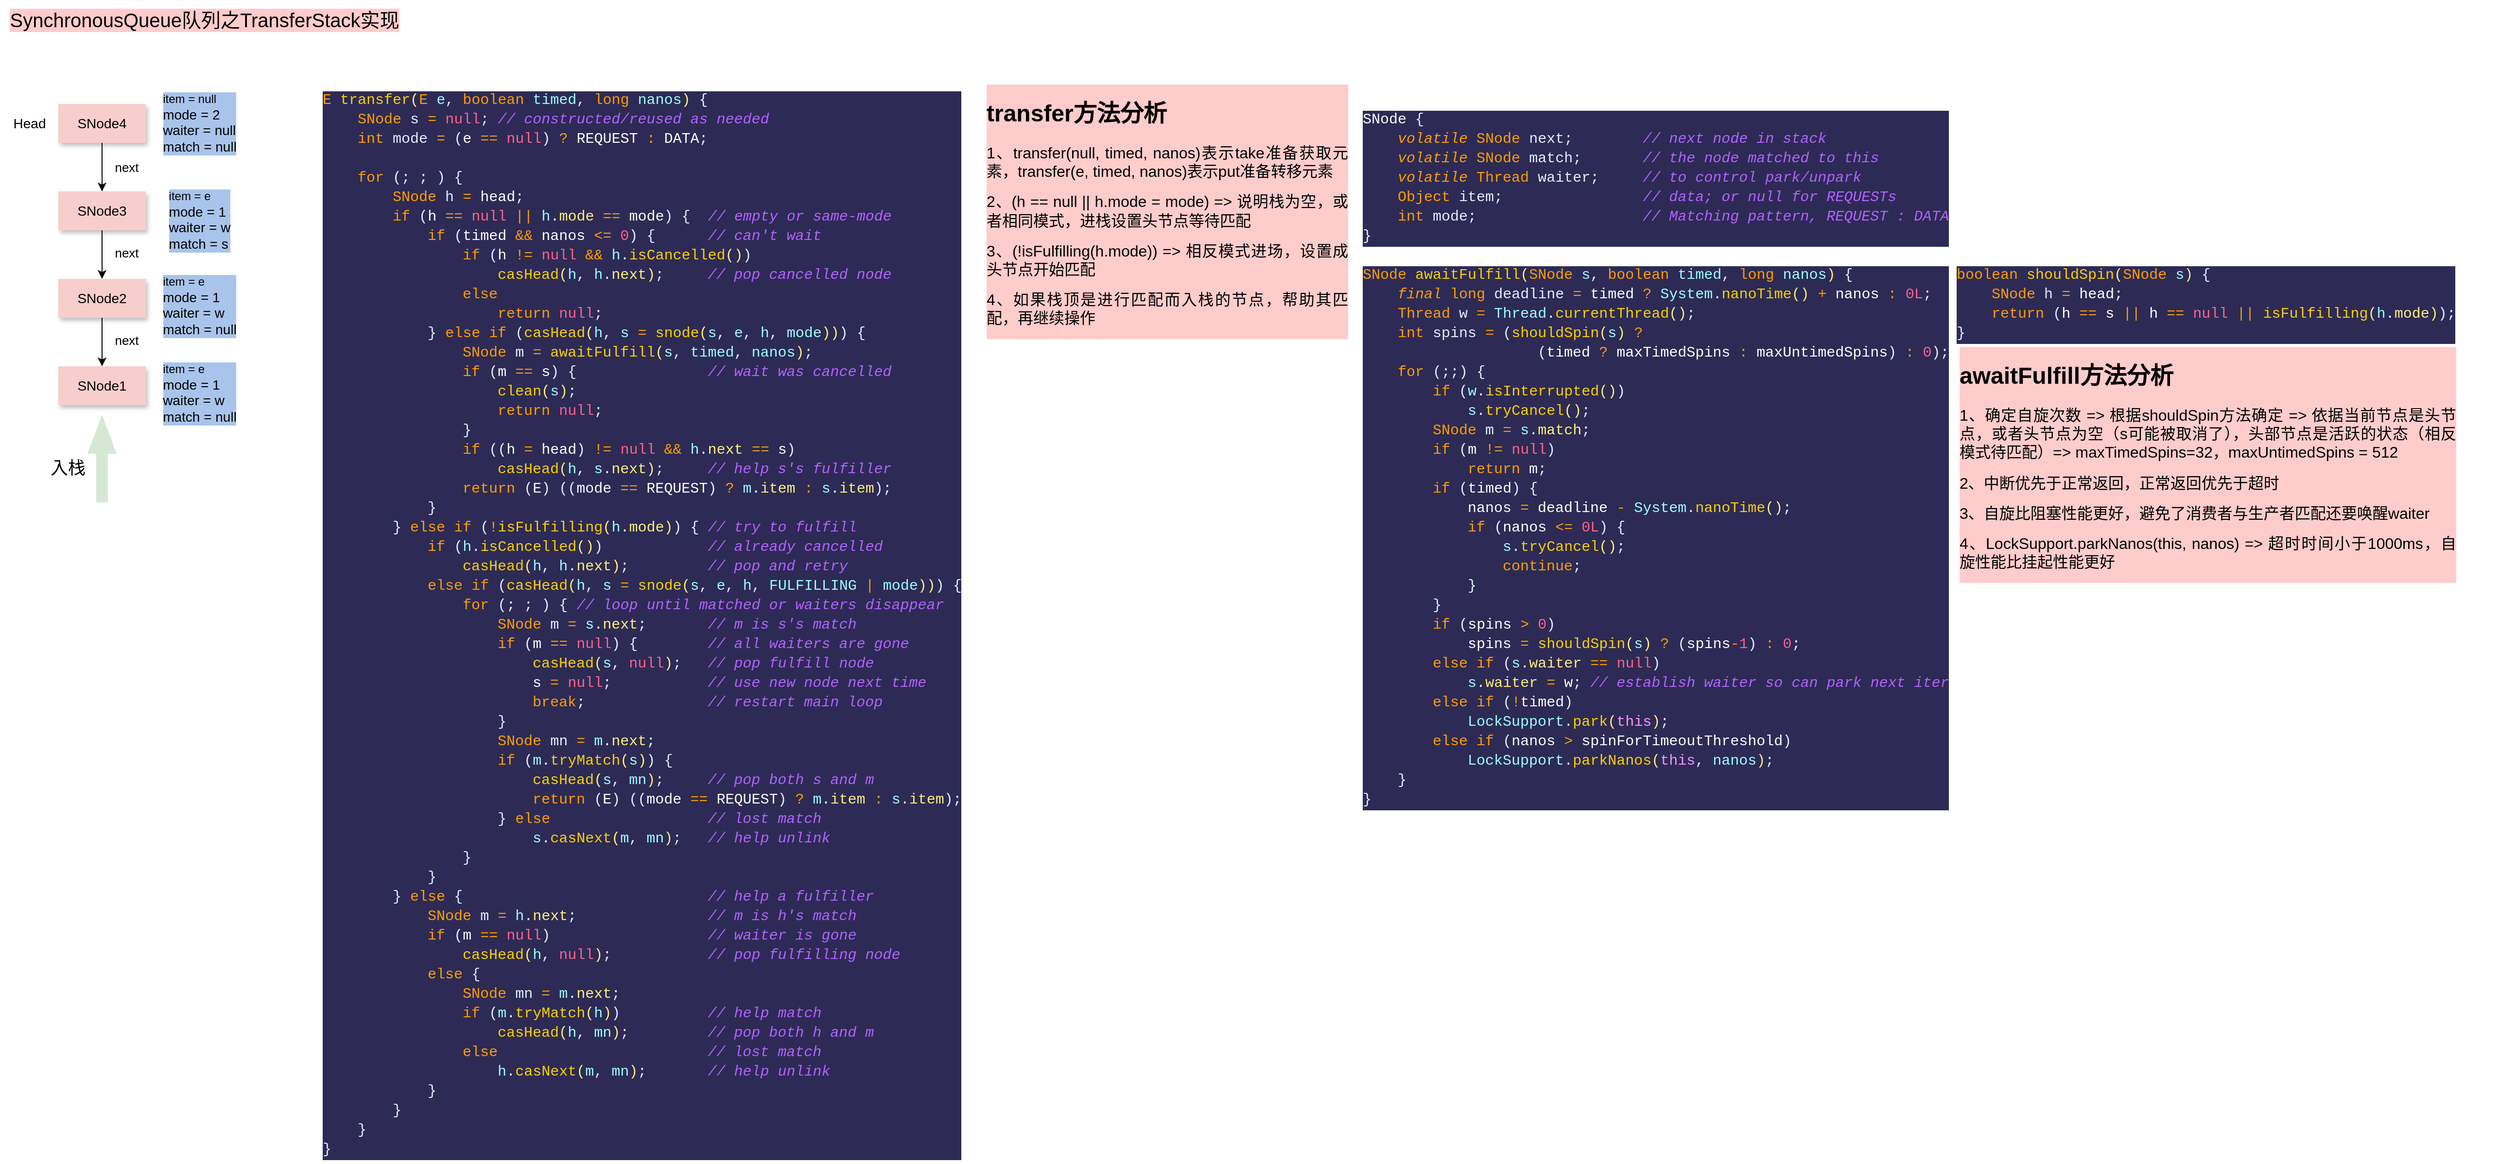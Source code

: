 <mxfile version="21.6.9" type="github">
  <diagram name="第 1 页" id="KOBCD-L_KueGaR97EV3R">
    <mxGraphModel dx="1233" dy="572" grid="1" gridSize="10" guides="1" tooltips="1" connect="1" arrows="1" fold="1" page="1" pageScale="1" pageWidth="827" pageHeight="1169" background="none" math="0" shadow="0">
      <root>
        <mxCell id="0" />
        <mxCell id="1" parent="0" />
        <mxCell id="GkL3AjHemEdyZRR-p_0v-1" value="&lt;font style=&quot;font-size: 14px;&quot;&gt;SNode1&lt;/font&gt;" style="rounded=0;whiteSpace=wrap;html=1;shadow=1;fillColor=#f8cecc;strokeColor=none;" parent="1" vertex="1">
          <mxGeometry x="80" y="380" width="90" height="40" as="geometry" />
        </mxCell>
        <mxCell id="GkL3AjHemEdyZRR-p_0v-3" value="" style="html=1;shadow=0;dashed=0;align=center;verticalAlign=middle;shape=mxgraph.arrows2.arrow;dy=0.6;dx=40;direction=north;notch=0;fillColor=#d5e8d4;strokeColor=none;" parent="1" vertex="1">
          <mxGeometry x="110" y="430" width="30" height="90" as="geometry" />
        </mxCell>
        <mxCell id="GkL3AjHemEdyZRR-p_0v-4" value="&lt;span style=&quot;font-size: 18px;&quot;&gt;入栈&lt;/span&gt;" style="text;html=1;strokeColor=none;fillColor=none;align=center;verticalAlign=middle;whiteSpace=wrap;rounded=0;" parent="1" vertex="1">
          <mxGeometry x="60" y="470" width="60" height="30" as="geometry" />
        </mxCell>
        <mxCell id="M_We9ZpqQgm2jYSnfwnf-2" value="&lt;div style=&quot;color: rgb(255, 255, 255); background-color: rgb(45, 43, 85); font-family: &amp;quot;JetBrainsMono NFM&amp;quot;, Consolas, &amp;quot;Courier New&amp;quot;, monospace; font-weight: normal; font-size: 15px; line-height: 20px;&quot;&gt;&lt;span style=&quot;&quot;&gt;SNode &lt;/span&gt;&lt;span style=&quot;color: rgb(225, 239, 255);&quot;&gt;{&lt;/span&gt;&lt;span style=&quot;color: #ffffff;&quot;&gt;&lt;br&gt;&lt;/span&gt;&lt;/div&gt;&lt;div style=&quot;color: rgb(255, 255, 255); background-color: rgb(45, 43, 85); font-family: &amp;quot;JetBrainsMono NFM&amp;quot;, Consolas, &amp;quot;Courier New&amp;quot;, monospace; font-size: 15px; line-height: 20px;&quot;&gt;&lt;div&gt;&amp;nbsp; &amp;nbsp; &lt;span style=&quot;color: #ff9d00;font-style: italic;&quot;&gt;volatile&lt;/span&gt; &lt;span style=&quot;color: #ff9d00;&quot;&gt;SNode&lt;/span&gt;&lt;span style=&quot;color: #9effff;&quot;&gt; &lt;/span&gt;&lt;span style=&quot;color: #e1efff;&quot;&gt;next;&lt;/span&gt; &amp;nbsp; &amp;nbsp; &amp;nbsp; &amp;nbsp;&lt;span style=&quot;color: #b362ff;font-style: italic;&quot;&gt;// next node in stack&lt;/span&gt;&lt;/div&gt;&lt;div&gt;&amp;nbsp; &amp;nbsp; &lt;span style=&quot;color: #ff9d00;font-style: italic;&quot;&gt;volatile&lt;/span&gt; &lt;span style=&quot;color: #ff9d00;&quot;&gt;SNode&lt;/span&gt;&lt;span style=&quot;color: #9effff;&quot;&gt; &lt;/span&gt;&lt;span style=&quot;color: #e1efff;&quot;&gt;match;&lt;/span&gt; &amp;nbsp; &amp;nbsp; &amp;nbsp; &lt;span style=&quot;color: #b362ff;font-style: italic;&quot;&gt;// the node matched to this&lt;/span&gt;&lt;/div&gt;&lt;div&gt;&amp;nbsp; &amp;nbsp; &lt;span style=&quot;color: #ff9d00;font-style: italic;&quot;&gt;volatile&lt;/span&gt; &lt;span style=&quot;color: #ff9d00;&quot;&gt;Thread&lt;/span&gt;&lt;span style=&quot;color: #9effff;&quot;&gt; &lt;/span&gt;&lt;span style=&quot;color: #e1efff;&quot;&gt;waiter;&lt;/span&gt; &amp;nbsp; &amp;nbsp; &lt;span style=&quot;color: #b362ff;font-style: italic;&quot;&gt;// to control park/unpark&lt;/span&gt;&lt;/div&gt;&lt;div&gt;&amp;nbsp; &amp;nbsp; &lt;span style=&quot;color: #ff9d00;&quot;&gt;Object&lt;/span&gt;&lt;span style=&quot;color: #9effff;&quot;&gt; &lt;/span&gt;&lt;span style=&quot;color: #e1efff;&quot;&gt;item;&lt;/span&gt; &amp;nbsp; &amp;nbsp; &amp;nbsp; &amp;nbsp; &amp;nbsp; &amp;nbsp; &amp;nbsp; &amp;nbsp;&lt;span style=&quot;color: #b362ff;font-style: italic;&quot;&gt;// data; or null for REQUESTs&lt;/span&gt;&lt;/div&gt;&lt;div&gt;&amp;nbsp; &amp;nbsp; &lt;span style=&quot;color: #ff9d00;&quot;&gt;int&lt;/span&gt;&lt;span style=&quot;color: #9effff;&quot;&gt; &lt;/span&gt;&lt;span style=&quot;color: #e1efff;&quot;&gt;mode;&lt;/span&gt; &amp;nbsp; &amp;nbsp; &amp;nbsp; &amp;nbsp; &amp;nbsp; &amp;nbsp; &amp;nbsp; &amp;nbsp; &amp;nbsp; &lt;span style=&quot;color: #b362ff;font-style: italic;&quot;&gt;// Matching pattern, REQUEST : DATA&lt;/span&gt;&lt;/div&gt;&lt;div&gt;&lt;span style=&quot;color: #e1efff;&quot;&gt;}&lt;/span&gt;&lt;/div&gt;&lt;/div&gt;" style="text;whiteSpace=wrap;html=1;shadow=0;" parent="1" vertex="1">
          <mxGeometry x="1420" y="110" width="610" height="150" as="geometry" />
        </mxCell>
        <mxCell id="3es9iqn1DYaCshaXx8PT-3" style="edgeStyle=orthogonalEdgeStyle;rounded=0;orthogonalLoop=1;jettySize=auto;html=1;entryX=0.5;entryY=0;entryDx=0;entryDy=0;" parent="1" source="3es9iqn1DYaCshaXx8PT-1" target="GkL3AjHemEdyZRR-p_0v-1" edge="1">
          <mxGeometry relative="1" as="geometry" />
        </mxCell>
        <mxCell id="3es9iqn1DYaCshaXx8PT-1" value="&lt;font style=&quot;font-size: 14px;&quot;&gt;SNode2&lt;/font&gt;" style="rounded=0;whiteSpace=wrap;html=1;shadow=1;glass=0;fillColor=#f8cecc;strokeColor=none;" parent="1" vertex="1">
          <mxGeometry x="80" y="290" width="90" height="40" as="geometry" />
        </mxCell>
        <mxCell id="3es9iqn1DYaCshaXx8PT-5" style="edgeStyle=orthogonalEdgeStyle;rounded=0;orthogonalLoop=1;jettySize=auto;html=1;entryX=0.5;entryY=0;entryDx=0;entryDy=0;" parent="1" source="3es9iqn1DYaCshaXx8PT-4" target="3es9iqn1DYaCshaXx8PT-1" edge="1">
          <mxGeometry relative="1" as="geometry" />
        </mxCell>
        <mxCell id="3es9iqn1DYaCshaXx8PT-4" value="&lt;font style=&quot;font-size: 14px;&quot;&gt;SNode3&lt;/font&gt;" style="rounded=0;whiteSpace=wrap;html=1;shadow=1;fillColor=#f8cecc;strokeColor=none;" parent="1" vertex="1">
          <mxGeometry x="80" y="200" width="90" height="40" as="geometry" />
        </mxCell>
        <mxCell id="3es9iqn1DYaCshaXx8PT-6" value="&lt;font style=&quot;font-size: 13px;&quot;&gt;next&lt;/font&gt;" style="text;html=1;align=center;verticalAlign=middle;resizable=0;points=[];autosize=1;strokeColor=none;fillColor=none;" parent="1" vertex="1">
          <mxGeometry x="125" y="248" width="50" height="30" as="geometry" />
        </mxCell>
        <mxCell id="3es9iqn1DYaCshaXx8PT-7" value="&lt;font style=&quot;font-size: 13px;&quot;&gt;next&lt;/font&gt;" style="text;html=1;align=center;verticalAlign=middle;resizable=0;points=[];autosize=1;strokeColor=none;fillColor=none;" parent="1" vertex="1">
          <mxGeometry x="125" y="338" width="50" height="30" as="geometry" />
        </mxCell>
        <mxCell id="3es9iqn1DYaCshaXx8PT-10" value="&lt;font style=&quot;font-size: 14px;&quot;&gt;Head&lt;/font&gt;" style="text;html=1;align=center;verticalAlign=middle;resizable=0;points=[];autosize=1;strokeColor=none;fillColor=none;" parent="1" vertex="1">
          <mxGeometry x="20" y="115" width="60" height="30" as="geometry" />
        </mxCell>
        <mxCell id="3es9iqn1DYaCshaXx8PT-11" value="&lt;div style=&quot;text-align: justify;&quot;&gt;&lt;div style=&quot;border-color: var(--border-color);&quot;&gt;item = e&lt;/div&gt;&lt;font style=&quot;border-color: var(--border-color); text-align: center; font-size: 14px;&quot;&gt;&lt;div style=&quot;border-color: var(--border-color); text-align: justify;&quot;&gt;&lt;span style=&quot;border-color: var(--border-color);&quot;&gt;mode = 1&lt;/span&gt;&lt;/div&gt;&lt;div style=&quot;border-color: var(--border-color); text-align: justify;&quot;&gt;&lt;span style=&quot;border-color: var(--border-color);&quot;&gt;waiter = w&lt;/span&gt;&lt;/div&gt;&lt;div style=&quot;border-color: var(--border-color); text-align: justify;&quot;&gt;&lt;span style=&quot;border-color: var(--border-color);&quot;&gt;match = null&lt;/span&gt;&lt;/div&gt;&lt;/font&gt;&lt;/div&gt;" style="text;html=1;align=center;verticalAlign=middle;resizable=0;points=[];autosize=1;strokeColor=none;fillColor=none;labelBackgroundColor=#A9C4EB;" parent="1" vertex="1">
          <mxGeometry x="175" y="368" width="100" height="80" as="geometry" />
        </mxCell>
        <mxCell id="3es9iqn1DYaCshaXx8PT-12" value="&lt;div style=&quot;text-align: justify;&quot;&gt;&lt;div style=&quot;border-color: var(--border-color);&quot;&gt;&lt;div style=&quot;border-color: var(--border-color);&quot;&gt;item = e&lt;/div&gt;&lt;font style=&quot;border-color: var(--border-color); text-align: center; font-size: 14px;&quot;&gt;&lt;div style=&quot;border-color: var(--border-color); text-align: justify;&quot;&gt;mode = 1&lt;/div&gt;&lt;div style=&quot;border-color: var(--border-color); text-align: justify;&quot;&gt;&lt;span style=&quot;border-color: var(--border-color);&quot;&gt;waiter = w&lt;/span&gt;&lt;/div&gt;&lt;div style=&quot;border-color: var(--border-color); text-align: justify;&quot;&gt;&lt;span style=&quot;border-color: var(--border-color);&quot;&gt;match = null&lt;/span&gt;&lt;/div&gt;&lt;/font&gt;&lt;/div&gt;&lt;/div&gt;" style="text;html=1;align=center;verticalAlign=middle;resizable=0;points=[];autosize=1;strokeColor=none;fillColor=none;labelBorderColor=none;labelBackgroundColor=#A9C4EB;" parent="1" vertex="1">
          <mxGeometry x="175" y="278" width="100" height="80" as="geometry" />
        </mxCell>
        <mxCell id="3es9iqn1DYaCshaXx8PT-13" value="&lt;div style=&quot;text-align: justify;&quot;&gt;&lt;div style=&quot;border-color: var(--border-color);&quot;&gt;item = e&lt;/div&gt;&lt;font style=&quot;border-color: var(--border-color); text-align: center; font-size: 14px;&quot;&gt;&lt;div style=&quot;border-color: var(--border-color); text-align: justify;&quot;&gt;mode = 1&lt;/div&gt;&lt;div style=&quot;border-color: var(--border-color); text-align: justify;&quot;&gt;&lt;span style=&quot;border-color: var(--border-color);&quot;&gt;waiter = w&lt;/span&gt;&lt;/div&gt;&lt;div style=&quot;border-color: var(--border-color); text-align: justify;&quot;&gt;&lt;span style=&quot;border-color: var(--border-color);&quot;&gt;match = s&lt;/span&gt;&lt;/div&gt;&lt;/font&gt;&lt;/div&gt;" style="text;html=1;align=center;verticalAlign=middle;resizable=0;points=[];autosize=1;strokeColor=none;fillColor=none;labelBorderColor=none;labelBackgroundColor=#A9C4EB;" parent="1" vertex="1">
          <mxGeometry x="180" y="190" width="90" height="80" as="geometry" />
        </mxCell>
        <mxCell id="3es9iqn1DYaCshaXx8PT-17" style="edgeStyle=orthogonalEdgeStyle;rounded=0;orthogonalLoop=1;jettySize=auto;html=1;entryX=0.5;entryY=0;entryDx=0;entryDy=0;" parent="1" source="3es9iqn1DYaCshaXx8PT-14" target="3es9iqn1DYaCshaXx8PT-4" edge="1">
          <mxGeometry relative="1" as="geometry" />
        </mxCell>
        <mxCell id="3es9iqn1DYaCshaXx8PT-14" value="&lt;font style=&quot;font-size: 14px;&quot;&gt;SNode4&lt;/font&gt;" style="rounded=0;whiteSpace=wrap;html=1;shadow=1;fillColor=#f8cecc;strokeColor=none;" parent="1" vertex="1">
          <mxGeometry x="80" y="110" width="90" height="40" as="geometry" />
        </mxCell>
        <mxCell id="3es9iqn1DYaCshaXx8PT-15" value="&lt;div style=&quot;text-align: justify;&quot;&gt;&lt;div style=&quot;border-color: var(--border-color);&quot;&gt;item = null&lt;/div&gt;&lt;font style=&quot;border-color: var(--border-color); text-align: center; font-size: 14px;&quot;&gt;&lt;div style=&quot;border-color: var(--border-color); text-align: justify;&quot;&gt;mode = 2&lt;/div&gt;&lt;div style=&quot;border-color: var(--border-color); text-align: justify;&quot;&gt;&lt;span style=&quot;border-color: var(--border-color);&quot;&gt;waiter = null&lt;/span&gt;&lt;/div&gt;&lt;div style=&quot;border-color: var(--border-color); text-align: justify;&quot;&gt;&lt;span style=&quot;border-color: var(--border-color);&quot;&gt;match = null&lt;/span&gt;&lt;/div&gt;&lt;/font&gt;&lt;/div&gt;" style="text;html=1;align=center;verticalAlign=middle;resizable=0;points=[];autosize=1;strokeColor=none;fillColor=none;labelBackgroundColor=#A9C4EB;" parent="1" vertex="1">
          <mxGeometry x="175" y="90" width="100" height="80" as="geometry" />
        </mxCell>
        <mxCell id="3es9iqn1DYaCshaXx8PT-19" value="&lt;font style=&quot;font-size: 13px;&quot;&gt;next&lt;/font&gt;" style="text;html=1;align=center;verticalAlign=middle;resizable=0;points=[];autosize=1;strokeColor=none;fillColor=none;" parent="1" vertex="1">
          <mxGeometry x="125" y="160" width="50" height="30" as="geometry" />
        </mxCell>
        <mxCell id="3es9iqn1DYaCshaXx8PT-20" value="SynchronousQueue队列之TransferStack实现" style="text;html=1;align=center;verticalAlign=middle;resizable=0;points=[];autosize=1;strokeColor=none;fillColor=none;fontSize=20;labelBackgroundColor=#FFCCCC;labelBorderColor=none;" parent="1" vertex="1">
          <mxGeometry x="20" y="3" width="420" height="40" as="geometry" />
        </mxCell>
        <mxCell id="ympT_OtFDL4afF5CcODg-1" value="&lt;div style=&quot;color: rgb(255, 255, 255); background-color: rgb(45, 43, 85); font-family: &amp;quot;JetBrainsMono NFM&amp;quot;, Consolas, &amp;quot;Courier New&amp;quot;, monospace; font-weight: normal; font-size: 15px; line-height: 20px;&quot;&gt;&lt;div&gt;&lt;span style=&quot;color: #ff9d00;&quot;&gt;SNode&lt;/span&gt;&lt;span style=&quot;color: #ffffff;&quot;&gt; &lt;/span&gt;&lt;span style=&quot;color: #fad000;&quot;&gt;awaitFulfill&lt;/span&gt;&lt;span style=&quot;color: #ffee80;&quot;&gt;(&lt;/span&gt;&lt;span style=&quot;color: #ff9d00;&quot;&gt;SNode&lt;/span&gt;&lt;span style=&quot;color: #9effff;&quot;&gt; s&lt;/span&gt;&lt;span style=&quot;color: #e1efff;&quot;&gt;,&lt;/span&gt;&lt;span style=&quot;color: #9effff;&quot;&gt; &lt;/span&gt;&lt;span style=&quot;color: #ff9d00;&quot;&gt;boolean&lt;/span&gt;&lt;span style=&quot;color: #9effff;&quot;&gt; timed&lt;/span&gt;&lt;span style=&quot;color: #e1efff;&quot;&gt;,&lt;/span&gt;&lt;span style=&quot;color: #9effff;&quot;&gt; &lt;/span&gt;&lt;span style=&quot;color: #ff9d00;&quot;&gt;long&lt;/span&gt;&lt;span style=&quot;color: #9effff;&quot;&gt; nanos&lt;/span&gt;&lt;span style=&quot;color: #ffee80;&quot;&gt;)&lt;/span&gt;&lt;span style=&quot;color: #ffffff;&quot;&gt; &lt;/span&gt;&lt;span style=&quot;color: #e1efff;&quot;&gt;{&lt;/span&gt;&lt;/div&gt;&lt;div&gt;&lt;span style=&quot;color: #ffffff;&quot;&gt;&amp;nbsp; &amp;nbsp; &lt;/span&gt;&lt;span style=&quot;color: #ff9d00;font-style: italic;&quot;&gt;final&lt;/span&gt;&lt;span style=&quot;color: #ffffff;&quot;&gt; &lt;/span&gt;&lt;span style=&quot;color: #ff9d00;&quot;&gt;long&lt;/span&gt;&lt;span style=&quot;color: #9effff;&quot;&gt; &lt;/span&gt;&lt;span style=&quot;color: #e1efff;&quot;&gt;deadline&lt;/span&gt;&lt;span style=&quot;color: #9effff;&quot;&gt; &lt;/span&gt;&lt;span style=&quot;color: #ff9d00;&quot;&gt;=&lt;/span&gt;&lt;span style=&quot;color: #ffffff;&quot;&gt; timed &lt;/span&gt;&lt;span style=&quot;color: #ff9d00;&quot;&gt;?&lt;/span&gt;&lt;span style=&quot;color: #ffffff;&quot;&gt; &lt;/span&gt;&lt;span style=&quot;color: #9effff;&quot;&gt;System&lt;/span&gt;&lt;span style=&quot;color: #e1efff;&quot;&gt;.&lt;/span&gt;&lt;span style=&quot;color: #fad000;&quot;&gt;nanoTime&lt;/span&gt;&lt;span style=&quot;color: #ffee80;&quot;&gt;()&lt;/span&gt;&lt;span style=&quot;color: #ffffff;&quot;&gt; &lt;/span&gt;&lt;span style=&quot;color: #ff9d00;&quot;&gt;+&lt;/span&gt;&lt;span style=&quot;color: #ffffff;&quot;&gt; nanos &lt;/span&gt;&lt;span style=&quot;color: #ff9d00;&quot;&gt;:&lt;/span&gt;&lt;span style=&quot;color: #ffffff;&quot;&gt; &lt;/span&gt;&lt;span style=&quot;color: #ff628c;&quot;&gt;0L&lt;/span&gt;&lt;span style=&quot;color: #e1efff;&quot;&gt;;&lt;/span&gt;&lt;/div&gt;&lt;div&gt;&lt;span style=&quot;color: #ffffff;&quot;&gt;&amp;nbsp; &amp;nbsp; &lt;/span&gt;&lt;span style=&quot;color: #ff9d00;&quot;&gt;Thread&lt;/span&gt;&lt;span style=&quot;color: #9effff;&quot;&gt; &lt;/span&gt;&lt;span style=&quot;color: #e1efff;&quot;&gt;w&lt;/span&gt;&lt;span style=&quot;color: #9effff;&quot;&gt; &lt;/span&gt;&lt;span style=&quot;color: #ff9d00;&quot;&gt;=&lt;/span&gt;&lt;span style=&quot;color: #ffffff;&quot;&gt; &lt;/span&gt;&lt;span style=&quot;color: #9effff;&quot;&gt;Thread&lt;/span&gt;&lt;span style=&quot;color: #e1efff;&quot;&gt;.&lt;/span&gt;&lt;span style=&quot;color: #fad000;&quot;&gt;currentThread&lt;/span&gt;&lt;span style=&quot;color: #ffee80;&quot;&gt;()&lt;/span&gt;&lt;span style=&quot;color: #e1efff;&quot;&gt;;&lt;/span&gt;&lt;/div&gt;&lt;div&gt;&lt;span style=&quot;color: #ffffff;&quot;&gt;&amp;nbsp; &amp;nbsp; &lt;/span&gt;&lt;span style=&quot;color: #ff9d00;&quot;&gt;int&lt;/span&gt;&lt;span style=&quot;color: #9effff;&quot;&gt; &lt;/span&gt;&lt;span style=&quot;color: #e1efff;&quot;&gt;spins&lt;/span&gt;&lt;span style=&quot;color: #9effff;&quot;&gt; &lt;/span&gt;&lt;span style=&quot;color: #ff9d00;&quot;&gt;=&lt;/span&gt;&lt;span style=&quot;color: #ffffff;&quot;&gt; &lt;/span&gt;&lt;span style=&quot;color: #e1efff;&quot;&gt;(&lt;/span&gt;&lt;span style=&quot;color: #fad000;&quot;&gt;shouldSpin&lt;/span&gt;&lt;span style=&quot;color: #ffee80;&quot;&gt;(&lt;/span&gt;&lt;span style=&quot;color: #9effff;&quot;&gt;s&lt;/span&gt;&lt;span style=&quot;color: #ffee80;&quot;&gt;)&lt;/span&gt;&lt;span style=&quot;color: #ffffff;&quot;&gt; &lt;/span&gt;&lt;span style=&quot;color: #ff9d00;&quot;&gt;?&lt;/span&gt;&lt;/div&gt;&lt;div&gt;&lt;span style=&quot;color: #ffffff;&quot;&gt;&amp;nbsp; &amp;nbsp; &amp;nbsp; &amp;nbsp; &amp;nbsp; &amp;nbsp; &amp;nbsp; &amp;nbsp; &amp;nbsp; &amp;nbsp; &lt;/span&gt;&lt;span style=&quot;color: #e1efff;&quot;&gt;(&lt;/span&gt;&lt;span style=&quot;color: #ffffff;&quot;&gt;timed &lt;/span&gt;&lt;span style=&quot;color: #ff9d00;&quot;&gt;?&lt;/span&gt;&lt;span style=&quot;color: #ffffff;&quot;&gt; maxTimedSpins &lt;/span&gt;&lt;span style=&quot;color: #ff9d00;&quot;&gt;:&lt;/span&gt;&lt;span style=&quot;color: #ffffff;&quot;&gt; maxUntimedSpins&lt;/span&gt;&lt;span style=&quot;color: #e1efff;&quot;&gt;)&lt;/span&gt;&lt;span style=&quot;color: #ffffff;&quot;&gt; &lt;/span&gt;&lt;span style=&quot;color: #ff9d00;&quot;&gt;:&lt;/span&gt;&lt;span style=&quot;color: #ffffff;&quot;&gt; &lt;/span&gt;&lt;span style=&quot;color: #ff628c;&quot;&gt;0&lt;/span&gt;&lt;span style=&quot;color: #e1efff;&quot;&gt;);&lt;/span&gt;&lt;/div&gt;&lt;div&gt;&lt;span style=&quot;color: #ffffff;&quot;&gt;&amp;nbsp; &amp;nbsp; &lt;/span&gt;&lt;span style=&quot;color: #ff9d00;&quot;&gt;for&lt;/span&gt;&lt;span style=&quot;color: #ffffff;&quot;&gt; &lt;/span&gt;&lt;span style=&quot;color: #e1efff;&quot;&gt;(;;)&lt;/span&gt;&lt;span style=&quot;color: #ffffff;&quot;&gt; &lt;/span&gt;&lt;span style=&quot;color: #e1efff;&quot;&gt;{&lt;/span&gt;&lt;/div&gt;&lt;div&gt;&lt;span style=&quot;color: #ffffff;&quot;&gt;&amp;nbsp; &amp;nbsp; &amp;nbsp; &amp;nbsp; &lt;/span&gt;&lt;span style=&quot;color: #ff9d00;&quot;&gt;if&lt;/span&gt;&lt;span style=&quot;color: #ffffff;&quot;&gt; &lt;/span&gt;&lt;span style=&quot;color: #e1efff;&quot;&gt;(&lt;/span&gt;&lt;span style=&quot;color: #9effff;&quot;&gt;w&lt;/span&gt;&lt;span style=&quot;color: #e1efff;&quot;&gt;.&lt;/span&gt;&lt;span style=&quot;color: #fad000;&quot;&gt;isInterrupted&lt;/span&gt;&lt;span style=&quot;color: #ffee80;&quot;&gt;()&lt;/span&gt;&lt;span style=&quot;color: #e1efff;&quot;&gt;)&lt;/span&gt;&lt;/div&gt;&lt;div&gt;&lt;span style=&quot;color: #ffffff;&quot;&gt;&amp;nbsp; &amp;nbsp; &amp;nbsp; &amp;nbsp; &amp;nbsp; &amp;nbsp; &lt;/span&gt;&lt;span style=&quot;color: #9effff;&quot;&gt;s&lt;/span&gt;&lt;span style=&quot;color: #e1efff;&quot;&gt;.&lt;/span&gt;&lt;span style=&quot;color: #fad000;&quot;&gt;tryCancel&lt;/span&gt;&lt;span style=&quot;color: #ffee80;&quot;&gt;()&lt;/span&gt;&lt;span style=&quot;color: #e1efff;&quot;&gt;;&lt;/span&gt;&lt;/div&gt;&lt;div&gt;&lt;span style=&quot;color: #ffffff;&quot;&gt;&amp;nbsp; &amp;nbsp; &amp;nbsp; &amp;nbsp; &lt;/span&gt;&lt;span style=&quot;color: #ff9d00;&quot;&gt;SNode&lt;/span&gt;&lt;span style=&quot;color: #9effff;&quot;&gt; &lt;/span&gt;&lt;span style=&quot;color: #e1efff;&quot;&gt;m&lt;/span&gt;&lt;span style=&quot;color: #9effff;&quot;&gt; &lt;/span&gt;&lt;span style=&quot;color: #ff9d00;&quot;&gt;=&lt;/span&gt;&lt;span style=&quot;color: #ffffff;&quot;&gt; &lt;/span&gt;&lt;span style=&quot;color: #9effff;&quot;&gt;s&lt;/span&gt;&lt;span style=&quot;color: #e1efff;&quot;&gt;.&lt;/span&gt;&lt;span style=&quot;color: #ffee80;&quot;&gt;match&lt;/span&gt;&lt;span style=&quot;color: #e1efff;&quot;&gt;;&lt;/span&gt;&lt;/div&gt;&lt;div&gt;&lt;span style=&quot;color: #ffffff;&quot;&gt;&amp;nbsp; &amp;nbsp; &amp;nbsp; &amp;nbsp; &lt;/span&gt;&lt;span style=&quot;color: #ff9d00;&quot;&gt;if&lt;/span&gt;&lt;span style=&quot;color: #ffffff;&quot;&gt; &lt;/span&gt;&lt;span style=&quot;color: #e1efff;&quot;&gt;(&lt;/span&gt;&lt;span style=&quot;color: #ffffff;&quot;&gt;m &lt;/span&gt;&lt;span style=&quot;color: #ff9d00;&quot;&gt;!=&lt;/span&gt;&lt;span style=&quot;color: #ffffff;&quot;&gt; &lt;/span&gt;&lt;span style=&quot;color: #ff628c;&quot;&gt;null&lt;/span&gt;&lt;span style=&quot;color: #e1efff;&quot;&gt;)&lt;/span&gt;&lt;/div&gt;&lt;div&gt;&lt;span style=&quot;color: #ffffff;&quot;&gt;&amp;nbsp; &amp;nbsp; &amp;nbsp; &amp;nbsp; &amp;nbsp; &amp;nbsp; &lt;/span&gt;&lt;span style=&quot;color: #ff9d00;&quot;&gt;return&lt;/span&gt;&lt;span style=&quot;color: #ffffff;&quot;&gt; m&lt;/span&gt;&lt;span style=&quot;color: #e1efff;&quot;&gt;;&lt;/span&gt;&lt;/div&gt;&lt;div&gt;&lt;span style=&quot;color: #ffffff;&quot;&gt;&amp;nbsp; &amp;nbsp; &amp;nbsp; &amp;nbsp; &lt;/span&gt;&lt;span style=&quot;color: #ff9d00;&quot;&gt;if&lt;/span&gt;&lt;span style=&quot;color: #ffffff;&quot;&gt; &lt;/span&gt;&lt;span style=&quot;color: #e1efff;&quot;&gt;(&lt;/span&gt;&lt;span style=&quot;color: #ffffff;&quot;&gt;timed&lt;/span&gt;&lt;span style=&quot;color: #e1efff;&quot;&gt;)&lt;/span&gt;&lt;span style=&quot;color: #ffffff;&quot;&gt; &lt;/span&gt;&lt;span style=&quot;color: #e1efff;&quot;&gt;{&lt;/span&gt;&lt;/div&gt;&lt;div&gt;&lt;span style=&quot;color: #ffffff;&quot;&gt;&amp;nbsp; &amp;nbsp; &amp;nbsp; &amp;nbsp; &amp;nbsp; &amp;nbsp; nanos &lt;/span&gt;&lt;span style=&quot;color: #ff9d00;&quot;&gt;=&lt;/span&gt;&lt;span style=&quot;color: #ffffff;&quot;&gt; deadline &lt;/span&gt;&lt;span style=&quot;color: #ff9d00;&quot;&gt;-&lt;/span&gt;&lt;span style=&quot;color: #ffffff;&quot;&gt; &lt;/span&gt;&lt;span style=&quot;color: #9effff;&quot;&gt;System&lt;/span&gt;&lt;span style=&quot;color: #e1efff;&quot;&gt;.&lt;/span&gt;&lt;span style=&quot;color: #fad000;&quot;&gt;nanoTime&lt;/span&gt;&lt;span style=&quot;color: #ffee80;&quot;&gt;()&lt;/span&gt;&lt;span style=&quot;color: #e1efff;&quot;&gt;;&lt;/span&gt;&lt;/div&gt;&lt;div&gt;&lt;span style=&quot;color: #ffffff;&quot;&gt;&amp;nbsp; &amp;nbsp; &amp;nbsp; &amp;nbsp; &amp;nbsp; &amp;nbsp; &lt;/span&gt;&lt;span style=&quot;color: #ff9d00;&quot;&gt;if&lt;/span&gt;&lt;span style=&quot;color: #ffffff;&quot;&gt; &lt;/span&gt;&lt;span style=&quot;color: #e1efff;&quot;&gt;(&lt;/span&gt;&lt;span style=&quot;color: #ffffff;&quot;&gt;nanos &lt;/span&gt;&lt;span style=&quot;color: #ff9d00;&quot;&gt;&amp;lt;=&lt;/span&gt;&lt;span style=&quot;color: #ffffff;&quot;&gt; &lt;/span&gt;&lt;span style=&quot;color: #ff628c;&quot;&gt;0L&lt;/span&gt;&lt;span style=&quot;color: #e1efff;&quot;&gt;)&lt;/span&gt;&lt;span style=&quot;color: #ffffff;&quot;&gt; &lt;/span&gt;&lt;span style=&quot;color: #e1efff;&quot;&gt;{&lt;/span&gt;&lt;/div&gt;&lt;div&gt;&lt;span style=&quot;color: #ffffff;&quot;&gt;&amp;nbsp; &amp;nbsp; &amp;nbsp; &amp;nbsp; &amp;nbsp; &amp;nbsp; &amp;nbsp; &amp;nbsp; &lt;/span&gt;&lt;span style=&quot;color: #9effff;&quot;&gt;s&lt;/span&gt;&lt;span style=&quot;color: #e1efff;&quot;&gt;.&lt;/span&gt;&lt;span style=&quot;color: #fad000;&quot;&gt;tryCancel&lt;/span&gt;&lt;span style=&quot;color: #ffee80;&quot;&gt;()&lt;/span&gt;&lt;span style=&quot;color: #e1efff;&quot;&gt;;&lt;/span&gt;&lt;/div&gt;&lt;div&gt;&lt;span style=&quot;color: #ffffff;&quot;&gt;&amp;nbsp; &amp;nbsp; &amp;nbsp; &amp;nbsp; &amp;nbsp; &amp;nbsp; &amp;nbsp; &amp;nbsp; &lt;/span&gt;&lt;span style=&quot;color: #ff9d00;&quot;&gt;continue&lt;/span&gt;&lt;span style=&quot;color: #e1efff;&quot;&gt;;&lt;/span&gt;&lt;/div&gt;&lt;div&gt;&lt;span style=&quot;color: #ffffff;&quot;&gt;&amp;nbsp; &amp;nbsp; &amp;nbsp; &amp;nbsp; &amp;nbsp; &amp;nbsp; &lt;/span&gt;&lt;span style=&quot;color: #e1efff;&quot;&gt;}&lt;/span&gt;&lt;/div&gt;&lt;div&gt;&lt;span style=&quot;color: #ffffff;&quot;&gt;&amp;nbsp; &amp;nbsp; &amp;nbsp; &amp;nbsp; &lt;/span&gt;&lt;span style=&quot;color: #e1efff;&quot;&gt;}&lt;/span&gt;&lt;/div&gt;&lt;div&gt;&lt;span style=&quot;color: #ffffff;&quot;&gt;&amp;nbsp; &amp;nbsp; &amp;nbsp; &amp;nbsp; &lt;/span&gt;&lt;span style=&quot;color: #ff9d00;&quot;&gt;if&lt;/span&gt;&lt;span style=&quot;color: #ffffff;&quot;&gt; &lt;/span&gt;&lt;span style=&quot;color: #e1efff;&quot;&gt;(&lt;/span&gt;&lt;span style=&quot;color: #ffffff;&quot;&gt;spins &lt;/span&gt;&lt;span style=&quot;color: #ff9d00;&quot;&gt;&amp;gt;&lt;/span&gt;&lt;span style=&quot;color: #ffffff;&quot;&gt; &lt;/span&gt;&lt;span style=&quot;color: #ff628c;&quot;&gt;0&lt;/span&gt;&lt;span style=&quot;color: #e1efff;&quot;&gt;)&lt;/span&gt;&lt;/div&gt;&lt;div&gt;&lt;span style=&quot;color: #ffffff;&quot;&gt;&amp;nbsp; &amp;nbsp; &amp;nbsp; &amp;nbsp; &amp;nbsp; &amp;nbsp; spins &lt;/span&gt;&lt;span style=&quot;color: #ff9d00;&quot;&gt;=&lt;/span&gt;&lt;span style=&quot;color: #ffffff;&quot;&gt; &lt;/span&gt;&lt;span style=&quot;color: #fad000;&quot;&gt;shouldSpin&lt;/span&gt;&lt;span style=&quot;color: #ffee80;&quot;&gt;(&lt;/span&gt;&lt;span style=&quot;color: #9effff;&quot;&gt;s&lt;/span&gt;&lt;span style=&quot;color: #ffee80;&quot;&gt;)&lt;/span&gt;&lt;span style=&quot;color: #ffffff;&quot;&gt; &lt;/span&gt;&lt;span style=&quot;color: #ff9d00;&quot;&gt;?&lt;/span&gt;&lt;span style=&quot;color: #ffffff;&quot;&gt; &lt;/span&gt;&lt;span style=&quot;color: #e1efff;&quot;&gt;(&lt;/span&gt;&lt;span style=&quot;color: #ffffff;&quot;&gt;spins&lt;/span&gt;&lt;span style=&quot;color: #ff9d00;&quot;&gt;-&lt;/span&gt;&lt;span style=&quot;color: #ff628c;&quot;&gt;1&lt;/span&gt;&lt;span style=&quot;color: #e1efff;&quot;&gt;)&lt;/span&gt;&lt;span style=&quot;color: #ffffff;&quot;&gt; &lt;/span&gt;&lt;span style=&quot;color: #ff9d00;&quot;&gt;:&lt;/span&gt;&lt;span style=&quot;color: #ffffff;&quot;&gt; &lt;/span&gt;&lt;span style=&quot;color: #ff628c;&quot;&gt;0&lt;/span&gt;&lt;span style=&quot;color: #e1efff;&quot;&gt;;&lt;/span&gt;&lt;/div&gt;&lt;div&gt;&lt;span style=&quot;color: #ffffff;&quot;&gt;&amp;nbsp; &amp;nbsp; &amp;nbsp; &amp;nbsp; &lt;/span&gt;&lt;span style=&quot;color: #ff9d00;&quot;&gt;else&lt;/span&gt;&lt;span style=&quot;color: #ffffff;&quot;&gt; &lt;/span&gt;&lt;span style=&quot;color: #ff9d00;&quot;&gt;if&lt;/span&gt;&lt;span style=&quot;color: #ffffff;&quot;&gt; &lt;/span&gt;&lt;span style=&quot;color: #e1efff;&quot;&gt;(&lt;/span&gt;&lt;span style=&quot;color: #9effff;&quot;&gt;s&lt;/span&gt;&lt;span style=&quot;color: #e1efff;&quot;&gt;.&lt;/span&gt;&lt;span style=&quot;color: #ffee80;&quot;&gt;waiter&lt;/span&gt;&lt;span style=&quot;color: #ffffff;&quot;&gt; &lt;/span&gt;&lt;span style=&quot;color: #ff9d00;&quot;&gt;==&lt;/span&gt;&lt;span style=&quot;color: #ffffff;&quot;&gt; &lt;/span&gt;&lt;span style=&quot;color: #ff628c;&quot;&gt;null&lt;/span&gt;&lt;span style=&quot;color: #e1efff;&quot;&gt;)&lt;/span&gt;&lt;/div&gt;&lt;div&gt;&lt;span style=&quot;color: #ffffff;&quot;&gt;&amp;nbsp; &amp;nbsp; &amp;nbsp; &amp;nbsp; &amp;nbsp; &amp;nbsp; &lt;/span&gt;&lt;span style=&quot;color: #9effff;&quot;&gt;s&lt;/span&gt;&lt;span style=&quot;color: #e1efff;&quot;&gt;.&lt;/span&gt;&lt;span style=&quot;color: #ffee80;&quot;&gt;waiter&lt;/span&gt;&lt;span style=&quot;color: #ffffff;&quot;&gt; &lt;/span&gt;&lt;span style=&quot;color: #ff9d00;&quot;&gt;=&lt;/span&gt;&lt;span style=&quot;color: #ffffff;&quot;&gt; w&lt;/span&gt;&lt;span style=&quot;color: #e1efff;&quot;&gt;;&lt;/span&gt;&lt;span style=&quot;color: #ffffff;&quot;&gt; &lt;/span&gt;&lt;span style=&quot;color: #b362ff;font-style: italic;&quot;&gt;// establish waiter so can park next iter&lt;/span&gt;&lt;/div&gt;&lt;div&gt;&lt;span style=&quot;color: #ffffff;&quot;&gt;&amp;nbsp; &amp;nbsp; &amp;nbsp; &amp;nbsp; &lt;/span&gt;&lt;span style=&quot;color: #ff9d00;&quot;&gt;else&lt;/span&gt;&lt;span style=&quot;color: #ffffff;&quot;&gt; &lt;/span&gt;&lt;span style=&quot;color: #ff9d00;&quot;&gt;if&lt;/span&gt;&lt;span style=&quot;color: #ffffff;&quot;&gt; &lt;/span&gt;&lt;span style=&quot;color: #e1efff;&quot;&gt;(&lt;/span&gt;&lt;span style=&quot;color: #ff9d00;&quot;&gt;!&lt;/span&gt;&lt;span style=&quot;color: #ffffff;&quot;&gt;timed&lt;/span&gt;&lt;span style=&quot;color: #e1efff;&quot;&gt;)&lt;/span&gt;&lt;/div&gt;&lt;div&gt;&lt;span style=&quot;color: #ffffff;&quot;&gt;&amp;nbsp; &amp;nbsp; &amp;nbsp; &amp;nbsp; &amp;nbsp; &amp;nbsp; &lt;/span&gt;&lt;span style=&quot;color: #9effff;&quot;&gt;LockSupport&lt;/span&gt;&lt;span style=&quot;color: #e1efff;&quot;&gt;.&lt;/span&gt;&lt;span style=&quot;color: #fad000;&quot;&gt;park&lt;/span&gt;&lt;span style=&quot;color: #ffee80;&quot;&gt;(&lt;/span&gt;&lt;span style=&quot;color: #fb94ff;&quot;&gt;this&lt;/span&gt;&lt;span style=&quot;color: #ffee80;&quot;&gt;)&lt;/span&gt;&lt;span style=&quot;color: #e1efff;&quot;&gt;;&lt;/span&gt;&lt;/div&gt;&lt;div&gt;&lt;span style=&quot;color: #ffffff;&quot;&gt;&amp;nbsp; &amp;nbsp; &amp;nbsp; &amp;nbsp; &lt;/span&gt;&lt;span style=&quot;color: #ff9d00;&quot;&gt;else&lt;/span&gt;&lt;span style=&quot;color: #ffffff;&quot;&gt; &lt;/span&gt;&lt;span style=&quot;color: #ff9d00;&quot;&gt;if&lt;/span&gt;&lt;span style=&quot;color: #ffffff;&quot;&gt; &lt;/span&gt;&lt;span style=&quot;color: #e1efff;&quot;&gt;(&lt;/span&gt;&lt;span style=&quot;color: #ffffff;&quot;&gt;nanos &lt;/span&gt;&lt;span style=&quot;color: #ff9d00;&quot;&gt;&amp;gt;&lt;/span&gt;&lt;span style=&quot;color: #ffffff;&quot;&gt; spinForTimeoutThreshold&lt;/span&gt;&lt;span style=&quot;color: #e1efff;&quot;&gt;)&lt;/span&gt;&lt;/div&gt;&lt;div&gt;&lt;span style=&quot;color: #ffffff;&quot;&gt;&amp;nbsp; &amp;nbsp; &amp;nbsp; &amp;nbsp; &amp;nbsp; &amp;nbsp; &lt;/span&gt;&lt;span style=&quot;color: #9effff;&quot;&gt;LockSupport&lt;/span&gt;&lt;span style=&quot;color: #e1efff;&quot;&gt;.&lt;/span&gt;&lt;span style=&quot;color: #fad000;&quot;&gt;parkNanos&lt;/span&gt;&lt;span style=&quot;color: #ffee80;&quot;&gt;(&lt;/span&gt;&lt;span style=&quot;color: #fb94ff;&quot;&gt;this&lt;/span&gt;&lt;span style=&quot;color: #e1efff;&quot;&gt;,&lt;/span&gt;&lt;span style=&quot;color: #9effff;&quot;&gt; nanos&lt;/span&gt;&lt;span style=&quot;color: #ffee80;&quot;&gt;)&lt;/span&gt;&lt;span style=&quot;color: #e1efff;&quot;&gt;;&lt;/span&gt;&lt;/div&gt;&lt;div&gt;&lt;span style=&quot;color: #ffffff;&quot;&gt;&amp;nbsp; &amp;nbsp; &lt;/span&gt;&lt;span style=&quot;color: #e1efff;&quot;&gt;}&lt;/span&gt;&lt;/div&gt;&lt;div&gt;&lt;span style=&quot;color: #e1efff;&quot;&gt;}&lt;/span&gt;&lt;/div&gt;&lt;/div&gt;" style="text;whiteSpace=wrap;html=1;" vertex="1" parent="1">
          <mxGeometry x="1420" y="270" width="610" height="570" as="geometry" />
        </mxCell>
        <mxCell id="ympT_OtFDL4afF5CcODg-2" value="&lt;div style=&quot;color: rgb(255, 255, 255); background-color: rgb(45, 43, 85); font-family: &amp;quot;JetBrainsMono NFM&amp;quot;, Consolas, &amp;quot;Courier New&amp;quot;, monospace; font-weight: normal; font-size: 15px; line-height: 20px;&quot;&gt;&lt;div&gt;&lt;span style=&quot;color: #ff9d00;&quot;&gt;boolean&lt;/span&gt;&lt;span style=&quot;color: #ffffff;&quot;&gt; &lt;/span&gt;&lt;span style=&quot;color: #fad000;&quot;&gt;shouldSpin&lt;/span&gt;&lt;span style=&quot;color: #ffee80;&quot;&gt;(&lt;/span&gt;&lt;span style=&quot;color: #ff9d00;&quot;&gt;SNode&lt;/span&gt;&lt;span style=&quot;color: #9effff;&quot;&gt; s&lt;/span&gt;&lt;span style=&quot;color: #ffee80;&quot;&gt;)&lt;/span&gt;&lt;span style=&quot;color: #ffffff;&quot;&gt; &lt;/span&gt;&lt;span style=&quot;color: #e1efff;&quot;&gt;{&lt;/span&gt;&lt;/div&gt;&lt;div&gt;&lt;span style=&quot;color: #ffffff;&quot;&gt;&amp;nbsp; &amp;nbsp; &lt;/span&gt;&lt;span style=&quot;color: #ff9d00;&quot;&gt;SNode&lt;/span&gt;&lt;span style=&quot;color: #9effff;&quot;&gt; &lt;/span&gt;&lt;span style=&quot;color: #e1efff;&quot;&gt;h&lt;/span&gt;&lt;span style=&quot;color: #9effff;&quot;&gt; &lt;/span&gt;&lt;span style=&quot;color: #ff9d00;&quot;&gt;=&lt;/span&gt;&lt;span style=&quot;color: #ffffff;&quot;&gt; head&lt;/span&gt;&lt;span style=&quot;color: #e1efff;&quot;&gt;;&lt;/span&gt;&lt;/div&gt;&lt;div&gt;&lt;span style=&quot;color: #ffffff;&quot;&gt;&amp;nbsp; &amp;nbsp; &lt;/span&gt;&lt;span style=&quot;color: #ff9d00;&quot;&gt;return&lt;/span&gt;&lt;span style=&quot;color: #ffffff;&quot;&gt; &lt;/span&gt;&lt;span style=&quot;color: #e1efff;&quot;&gt;(&lt;/span&gt;&lt;span style=&quot;color: #ffffff;&quot;&gt;h &lt;/span&gt;&lt;span style=&quot;color: #ff9d00;&quot;&gt;==&lt;/span&gt;&lt;span style=&quot;color: #ffffff;&quot;&gt; s &lt;/span&gt;&lt;span style=&quot;color: #ff9d00;&quot;&gt;||&lt;/span&gt;&lt;span style=&quot;color: #ffffff;&quot;&gt; h &lt;/span&gt;&lt;span style=&quot;color: #ff9d00;&quot;&gt;==&lt;/span&gt;&lt;span style=&quot;color: #ffffff;&quot;&gt; &lt;/span&gt;&lt;span style=&quot;color: #ff628c;&quot;&gt;null&lt;/span&gt;&lt;span style=&quot;color: #ffffff;&quot;&gt; &lt;/span&gt;&lt;span style=&quot;color: #ff9d00;&quot;&gt;||&lt;/span&gt;&lt;span style=&quot;color: #ffffff;&quot;&gt; &lt;/span&gt;&lt;span style=&quot;color: #fad000;&quot;&gt;isFulfilling&lt;/span&gt;&lt;span style=&quot;color: #ffee80;&quot;&gt;(&lt;/span&gt;&lt;span style=&quot;color: #9effff;&quot;&gt;h&lt;/span&gt;&lt;span style=&quot;color: #e1efff;&quot;&gt;.&lt;/span&gt;&lt;span style=&quot;color: #ffee80;&quot;&gt;mode)&lt;/span&gt;&lt;span style=&quot;color: #e1efff;&quot;&gt;);&lt;/span&gt;&lt;/div&gt;&lt;div&gt;&lt;span style=&quot;color: #e1efff;&quot;&gt;}&lt;/span&gt;&lt;/div&gt;&lt;/div&gt;" style="text;whiteSpace=wrap;html=1;" vertex="1" parent="1">
          <mxGeometry x="2031" y="270" width="560" height="100" as="geometry" />
        </mxCell>
        <mxCell id="ympT_OtFDL4afF5CcODg-4" value="&lt;h1 style=&quot;text-align: justify;&quot;&gt;awaitFulfill方法分析&lt;/h1&gt;&lt;p style=&quot;text-align: justify;&quot;&gt;&lt;font style=&quot;font-size: 16px;&quot;&gt;1、确定自旋次数 =&amp;gt; 根据shouldSpin方法确定 =&amp;gt; 依据当前节点是头节点，或者头节点为空（s可能被取消了），头部节点是活跃的状态（相反模式待匹配）=&amp;gt; maxTimedSpins=32，maxUntimedSpins = 512&lt;/font&gt;&lt;/p&gt;&lt;p style=&quot;text-align: justify;&quot;&gt;&lt;font style=&quot;font-size: 16px;&quot;&gt;2、中断优先于正常返回，正常返回优先于超时&lt;/font&gt;&lt;/p&gt;&lt;p style=&quot;text-align: justify;&quot;&gt;&lt;font style=&quot;font-size: 16px;&quot;&gt;3、自旋比阻塞性能更好，避免了消费者与生产者匹配还要唤醒waiter&lt;/font&gt;&lt;/p&gt;&lt;p style=&quot;text-align: justify;&quot;&gt;&lt;font style=&quot;font-size: 16px;&quot;&gt;4、LockSupport.parkNanos(this, nanos) =&amp;gt; 超时时间小于1000ms，自旋性能比挂起性能更好&lt;/font&gt;&lt;/p&gt;" style="text;html=1;strokeColor=none;fillColor=none;spacing=5;spacingTop=-20;whiteSpace=wrap;overflow=hidden;rounded=0;labelBorderColor=none;labelBackgroundColor=#FFCCCC;" vertex="1" parent="1">
          <mxGeometry x="2031" y="370" width="519" height="240" as="geometry" />
        </mxCell>
        <mxCell id="ympT_OtFDL4afF5CcODg-9" value="&lt;div style=&quot;color: rgb(255, 255, 255); background-color: rgb(45, 43, 85); font-family: &amp;quot;JetBrainsMono NFM&amp;quot;, Consolas, &amp;quot;Courier New&amp;quot;, monospace; font-weight: normal; font-size: 15px; line-height: 20px;&quot;&gt;&lt;div&gt;&lt;span style=&quot;color: #ff9d00;&quot;&gt;E&lt;/span&gt;&lt;span style=&quot;color: #ffffff;&quot;&gt; &lt;/span&gt;&lt;span style=&quot;color: #fad000;&quot;&gt;transfer&lt;/span&gt;&lt;span style=&quot;color: #ffee80;&quot;&gt;(&lt;/span&gt;&lt;span style=&quot;color: #ff9d00;&quot;&gt;E&lt;/span&gt;&lt;span style=&quot;color: #9effff;&quot;&gt; e&lt;/span&gt;&lt;span style=&quot;color: #e1efff;&quot;&gt;,&lt;/span&gt;&lt;span style=&quot;color: #9effff;&quot;&gt; &lt;/span&gt;&lt;span style=&quot;color: #ff9d00;&quot;&gt;boolean&lt;/span&gt;&lt;span style=&quot;color: #9effff;&quot;&gt; timed&lt;/span&gt;&lt;span style=&quot;color: #e1efff;&quot;&gt;,&lt;/span&gt;&lt;span style=&quot;color: #9effff;&quot;&gt; &lt;/span&gt;&lt;span style=&quot;color: #ff9d00;&quot;&gt;long&lt;/span&gt;&lt;span style=&quot;color: #9effff;&quot;&gt; nanos&lt;/span&gt;&lt;span style=&quot;color: #ffee80;&quot;&gt;)&lt;/span&gt;&lt;span style=&quot;color: #ffffff;&quot;&gt; &lt;/span&gt;&lt;span style=&quot;color: #e1efff;&quot;&gt;{&lt;/span&gt;&lt;/div&gt;&lt;div&gt;&lt;span style=&quot;color: #ffffff;&quot;&gt;&amp;nbsp; &amp;nbsp; &lt;/span&gt;&lt;span style=&quot;color: #ff9d00;&quot;&gt;SNode&lt;/span&gt;&lt;span style=&quot;color: #9effff;&quot;&gt; &lt;/span&gt;&lt;span style=&quot;color: #e1efff;&quot;&gt;s&lt;/span&gt;&lt;span style=&quot;color: #9effff;&quot;&gt; &lt;/span&gt;&lt;span style=&quot;color: #ff9d00;&quot;&gt;=&lt;/span&gt;&lt;span style=&quot;color: #ffffff;&quot;&gt; &lt;/span&gt;&lt;span style=&quot;color: #ff628c;&quot;&gt;null&lt;/span&gt;&lt;span style=&quot;color: #e1efff;&quot;&gt;;&lt;/span&gt;&lt;span style=&quot;color: #ffffff;&quot;&gt; &lt;/span&gt;&lt;span style=&quot;color: #b362ff;font-style: italic;&quot;&gt;// constructed/reused as needed&lt;/span&gt;&lt;/div&gt;&lt;div&gt;&lt;span style=&quot;color: #ffffff;&quot;&gt;&amp;nbsp; &amp;nbsp; &lt;/span&gt;&lt;span style=&quot;color: #ff9d00;&quot;&gt;int&lt;/span&gt;&lt;span style=&quot;color: #9effff;&quot;&gt; &lt;/span&gt;&lt;span style=&quot;color: #e1efff;&quot;&gt;mode&lt;/span&gt;&lt;span style=&quot;color: #9effff;&quot;&gt; &lt;/span&gt;&lt;span style=&quot;color: #ff9d00;&quot;&gt;=&lt;/span&gt;&lt;span style=&quot;color: #ffffff;&quot;&gt; &lt;/span&gt;&lt;span style=&quot;color: #e1efff;&quot;&gt;(&lt;/span&gt;&lt;span style=&quot;color: #ffffff;&quot;&gt;e &lt;/span&gt;&lt;span style=&quot;color: #ff9d00;&quot;&gt;==&lt;/span&gt;&lt;span style=&quot;color: #ffffff;&quot;&gt; &lt;/span&gt;&lt;span style=&quot;color: #ff628c;&quot;&gt;null&lt;/span&gt;&lt;span style=&quot;color: #e1efff;&quot;&gt;)&lt;/span&gt;&lt;span style=&quot;color: #ffffff;&quot;&gt; &lt;/span&gt;&lt;span style=&quot;color: #ff9d00;&quot;&gt;?&lt;/span&gt;&lt;span style=&quot;color: #ffffff;&quot;&gt; REQUEST &lt;/span&gt;&lt;span style=&quot;color: #ff9d00;&quot;&gt;:&lt;/span&gt;&lt;span style=&quot;color: #ffffff;&quot;&gt; DATA&lt;/span&gt;&lt;span style=&quot;color: #e1efff;&quot;&gt;;&lt;/span&gt;&lt;/div&gt;&lt;br&gt;&lt;div&gt;&lt;span style=&quot;color: #ffffff;&quot;&gt;&amp;nbsp; &amp;nbsp; &lt;/span&gt;&lt;span style=&quot;color: #ff9d00;&quot;&gt;for&lt;/span&gt;&lt;span style=&quot;color: #ffffff;&quot;&gt; &lt;/span&gt;&lt;span style=&quot;color: #e1efff;&quot;&gt;(;&lt;/span&gt;&lt;span style=&quot;color: #ffffff;&quot;&gt; &lt;/span&gt;&lt;span style=&quot;color: #e1efff;&quot;&gt;;&lt;/span&gt;&lt;span style=&quot;color: #ffffff;&quot;&gt; &lt;/span&gt;&lt;span style=&quot;color: #e1efff;&quot;&gt;)&lt;/span&gt;&lt;span style=&quot;color: #ffffff;&quot;&gt; &lt;/span&gt;&lt;span style=&quot;color: #e1efff;&quot;&gt;{&lt;/span&gt;&lt;/div&gt;&lt;div&gt;&lt;span style=&quot;color: #ffffff;&quot;&gt;&amp;nbsp; &amp;nbsp; &amp;nbsp; &amp;nbsp; &lt;/span&gt;&lt;span style=&quot;color: #ff9d00;&quot;&gt;SNode&lt;/span&gt;&lt;span style=&quot;color: #9effff;&quot;&gt; &lt;/span&gt;&lt;span style=&quot;color: #e1efff;&quot;&gt;h&lt;/span&gt;&lt;span style=&quot;color: #9effff;&quot;&gt; &lt;/span&gt;&lt;span style=&quot;color: #ff9d00;&quot;&gt;=&lt;/span&gt;&lt;span style=&quot;color: #ffffff;&quot;&gt; head&lt;/span&gt;&lt;span style=&quot;color: #e1efff;&quot;&gt;;&lt;/span&gt;&lt;/div&gt;&lt;div&gt;&lt;span style=&quot;color: #ffffff;&quot;&gt;&amp;nbsp; &amp;nbsp; &amp;nbsp; &amp;nbsp; &lt;/span&gt;&lt;span style=&quot;color: #ff9d00;&quot;&gt;if&lt;/span&gt;&lt;span style=&quot;color: #ffffff;&quot;&gt; &lt;/span&gt;&lt;span style=&quot;color: #e1efff;&quot;&gt;(&lt;/span&gt;&lt;span style=&quot;color: #ffffff;&quot;&gt;h &lt;/span&gt;&lt;span style=&quot;color: #ff9d00;&quot;&gt;==&lt;/span&gt;&lt;span style=&quot;color: #ffffff;&quot;&gt; &lt;/span&gt;&lt;span style=&quot;color: #ff628c;&quot;&gt;null&lt;/span&gt;&lt;span style=&quot;color: #ffffff;&quot;&gt; &lt;/span&gt;&lt;span style=&quot;color: #ff9d00;&quot;&gt;||&lt;/span&gt;&lt;span style=&quot;color: #ffffff;&quot;&gt; &lt;/span&gt;&lt;span style=&quot;color: #9effff;&quot;&gt;h&lt;/span&gt;&lt;span style=&quot;color: #e1efff;&quot;&gt;.&lt;/span&gt;&lt;span style=&quot;color: #ffee80;&quot;&gt;mode&lt;/span&gt;&lt;span style=&quot;color: #ffffff;&quot;&gt; &lt;/span&gt;&lt;span style=&quot;color: #ff9d00;&quot;&gt;==&lt;/span&gt;&lt;span style=&quot;color: #ffffff;&quot;&gt; mode&lt;/span&gt;&lt;span style=&quot;color: #e1efff;&quot;&gt;)&lt;/span&gt;&lt;span style=&quot;color: #ffffff;&quot;&gt; &lt;/span&gt;&lt;span style=&quot;color: #e1efff;&quot;&gt;{&lt;/span&gt;&lt;span style=&quot;color: #ffffff;&quot;&gt; &amp;nbsp;&lt;/span&gt;&lt;span style=&quot;color: #b362ff;font-style: italic;&quot;&gt;// empty or same-mode&lt;/span&gt;&lt;/div&gt;&lt;div&gt;&lt;span style=&quot;color: #ffffff;&quot;&gt;&amp;nbsp; &amp;nbsp; &amp;nbsp; &amp;nbsp; &amp;nbsp; &amp;nbsp; &lt;/span&gt;&lt;span style=&quot;color: #ff9d00;&quot;&gt;if&lt;/span&gt;&lt;span style=&quot;color: #ffffff;&quot;&gt; &lt;/span&gt;&lt;span style=&quot;color: #e1efff;&quot;&gt;(&lt;/span&gt;&lt;span style=&quot;color: #ffffff;&quot;&gt;timed &lt;/span&gt;&lt;span style=&quot;color: #ff9d00;&quot;&gt;&amp;amp;&amp;amp;&lt;/span&gt;&lt;span style=&quot;color: #ffffff;&quot;&gt; nanos &lt;/span&gt;&lt;span style=&quot;color: #ff9d00;&quot;&gt;&amp;lt;=&lt;/span&gt;&lt;span style=&quot;color: #ffffff;&quot;&gt; &lt;/span&gt;&lt;span style=&quot;color: #ff628c;&quot;&gt;0&lt;/span&gt;&lt;span style=&quot;color: #e1efff;&quot;&gt;)&lt;/span&gt;&lt;span style=&quot;color: #ffffff;&quot;&gt; &lt;/span&gt;&lt;span style=&quot;color: #e1efff;&quot;&gt;{&lt;/span&gt;&lt;span style=&quot;color: #ffffff;&quot;&gt; &amp;nbsp; &amp;nbsp; &amp;nbsp;&lt;/span&gt;&lt;span style=&quot;color: #b362ff;font-style: italic;&quot;&gt;// can&#39;t wait&lt;/span&gt;&lt;/div&gt;&lt;div&gt;&lt;span style=&quot;color: #ffffff;&quot;&gt;&amp;nbsp; &amp;nbsp; &amp;nbsp; &amp;nbsp; &amp;nbsp; &amp;nbsp; &amp;nbsp; &amp;nbsp; &lt;/span&gt;&lt;span style=&quot;color: #ff9d00;&quot;&gt;if&lt;/span&gt;&lt;span style=&quot;color: #ffffff;&quot;&gt; &lt;/span&gt;&lt;span style=&quot;color: #e1efff;&quot;&gt;(&lt;/span&gt;&lt;span style=&quot;color: #ffffff;&quot;&gt;h &lt;/span&gt;&lt;span style=&quot;color: #ff9d00;&quot;&gt;!=&lt;/span&gt;&lt;span style=&quot;color: #ffffff;&quot;&gt; &lt;/span&gt;&lt;span style=&quot;color: #ff628c;&quot;&gt;null&lt;/span&gt;&lt;span style=&quot;color: #ffffff;&quot;&gt; &lt;/span&gt;&lt;span style=&quot;color: #ff9d00;&quot;&gt;&amp;amp;&amp;amp;&lt;/span&gt;&lt;span style=&quot;color: #ffffff;&quot;&gt; &lt;/span&gt;&lt;span style=&quot;color: #9effff;&quot;&gt;h&lt;/span&gt;&lt;span style=&quot;color: #e1efff;&quot;&gt;.&lt;/span&gt;&lt;span style=&quot;color: #fad000;&quot;&gt;isCancelled&lt;/span&gt;&lt;span style=&quot;color: #ffee80;&quot;&gt;()&lt;/span&gt;&lt;span style=&quot;color: #e1efff;&quot;&gt;)&lt;/span&gt;&lt;/div&gt;&lt;div&gt;&lt;span style=&quot;color: #ffffff;&quot;&gt;&amp;nbsp; &amp;nbsp; &amp;nbsp; &amp;nbsp; &amp;nbsp; &amp;nbsp; &amp;nbsp; &amp;nbsp; &amp;nbsp; &amp;nbsp; &lt;/span&gt;&lt;span style=&quot;color: #fad000;&quot;&gt;casHead&lt;/span&gt;&lt;span style=&quot;color: #ffee80;&quot;&gt;(&lt;/span&gt;&lt;span style=&quot;color: #9effff;&quot;&gt;h&lt;/span&gt;&lt;span style=&quot;color: #e1efff;&quot;&gt;,&lt;/span&gt;&lt;span style=&quot;color: #9effff;&quot;&gt; h&lt;/span&gt;&lt;span style=&quot;color: #e1efff;&quot;&gt;.&lt;/span&gt;&lt;span style=&quot;color: #ffee80;&quot;&gt;next)&lt;/span&gt;&lt;span style=&quot;color: #e1efff;&quot;&gt;;&lt;/span&gt;&lt;span style=&quot;color: #ffffff;&quot;&gt; &amp;nbsp; &amp;nbsp; &lt;/span&gt;&lt;span style=&quot;color: #b362ff;font-style: italic;&quot;&gt;// pop cancelled node&lt;/span&gt;&lt;/div&gt;&lt;div&gt;&lt;span style=&quot;color: #ffffff;&quot;&gt;&amp;nbsp; &amp;nbsp; &amp;nbsp; &amp;nbsp; &amp;nbsp; &amp;nbsp; &amp;nbsp; &amp;nbsp; &lt;/span&gt;&lt;span style=&quot;color: #ff9d00;&quot;&gt;else&lt;/span&gt;&lt;/div&gt;&lt;div&gt;&lt;span style=&quot;color: #ffffff;&quot;&gt;&amp;nbsp; &amp;nbsp; &amp;nbsp; &amp;nbsp; &amp;nbsp; &amp;nbsp; &amp;nbsp; &amp;nbsp; &amp;nbsp; &amp;nbsp; &lt;/span&gt;&lt;span style=&quot;color: #ff9d00;&quot;&gt;return&lt;/span&gt;&lt;span style=&quot;color: #ffffff;&quot;&gt; &lt;/span&gt;&lt;span style=&quot;color: #ff628c;&quot;&gt;null&lt;/span&gt;&lt;span style=&quot;color: #e1efff;&quot;&gt;;&lt;/span&gt;&lt;/div&gt;&lt;div&gt;&lt;span style=&quot;color: #ffffff;&quot;&gt;&amp;nbsp; &amp;nbsp; &amp;nbsp; &amp;nbsp; &amp;nbsp; &amp;nbsp; &lt;/span&gt;&lt;span style=&quot;color: #e1efff;&quot;&gt;}&lt;/span&gt;&lt;span style=&quot;color: #ffffff;&quot;&gt; &lt;/span&gt;&lt;span style=&quot;color: #ff9d00;&quot;&gt;else&lt;/span&gt;&lt;span style=&quot;color: #ffffff;&quot;&gt; &lt;/span&gt;&lt;span style=&quot;color: #ff9d00;&quot;&gt;if&lt;/span&gt;&lt;span style=&quot;color: #ffffff;&quot;&gt; &lt;/span&gt;&lt;span style=&quot;color: #e1efff;&quot;&gt;(&lt;/span&gt;&lt;span style=&quot;color: #fad000;&quot;&gt;casHead&lt;/span&gt;&lt;span style=&quot;color: #ffee80;&quot;&gt;(&lt;/span&gt;&lt;span style=&quot;color: #9effff;&quot;&gt;h&lt;/span&gt;&lt;span style=&quot;color: #e1efff;&quot;&gt;,&lt;/span&gt;&lt;span style=&quot;color: #9effff;&quot;&gt; s &lt;/span&gt;&lt;span style=&quot;color: #ff9d00;&quot;&gt;=&lt;/span&gt;&lt;span style=&quot;color: #9effff;&quot;&gt; &lt;/span&gt;&lt;span style=&quot;color: #fad000;&quot;&gt;snode&lt;/span&gt;&lt;span style=&quot;color: #ffee80;&quot;&gt;(&lt;/span&gt;&lt;span style=&quot;color: #9effff;&quot;&gt;s&lt;/span&gt;&lt;span style=&quot;color: #e1efff;&quot;&gt;,&lt;/span&gt;&lt;span style=&quot;color: #9effff;&quot;&gt; e&lt;/span&gt;&lt;span style=&quot;color: #e1efff;&quot;&gt;,&lt;/span&gt;&lt;span style=&quot;color: #9effff;&quot;&gt; h&lt;/span&gt;&lt;span style=&quot;color: #e1efff;&quot;&gt;,&lt;/span&gt;&lt;span style=&quot;color: #9effff;&quot;&gt; mode&lt;/span&gt;&lt;span style=&quot;color: #ffee80;&quot;&gt;))&lt;/span&gt;&lt;span style=&quot;color: #e1efff;&quot;&gt;)&lt;/span&gt;&lt;span style=&quot;color: #ffffff;&quot;&gt; &lt;/span&gt;&lt;span style=&quot;color: #e1efff;&quot;&gt;{&lt;/span&gt;&lt;/div&gt;&lt;div&gt;&lt;span style=&quot;color: #ffffff;&quot;&gt;&amp;nbsp; &amp;nbsp; &amp;nbsp; &amp;nbsp; &amp;nbsp; &amp;nbsp; &amp;nbsp; &amp;nbsp; &lt;/span&gt;&lt;span style=&quot;color: #ff9d00;&quot;&gt;SNode&lt;/span&gt;&lt;span style=&quot;color: #9effff;&quot;&gt; &lt;/span&gt;&lt;span style=&quot;color: #e1efff;&quot;&gt;m&lt;/span&gt;&lt;span style=&quot;color: #9effff;&quot;&gt; &lt;/span&gt;&lt;span style=&quot;color: #ff9d00;&quot;&gt;=&lt;/span&gt;&lt;span style=&quot;color: #ffffff;&quot;&gt; &lt;/span&gt;&lt;span style=&quot;color: #fad000;&quot;&gt;awaitFulfill&lt;/span&gt;&lt;span style=&quot;color: #ffee80;&quot;&gt;(&lt;/span&gt;&lt;span style=&quot;color: #9effff;&quot;&gt;s&lt;/span&gt;&lt;span style=&quot;color: #e1efff;&quot;&gt;,&lt;/span&gt;&lt;span style=&quot;color: #9effff;&quot;&gt; timed&lt;/span&gt;&lt;span style=&quot;color: #e1efff;&quot;&gt;,&lt;/span&gt;&lt;span style=&quot;color: #9effff;&quot;&gt; nanos&lt;/span&gt;&lt;span style=&quot;color: #ffee80;&quot;&gt;)&lt;/span&gt;&lt;span style=&quot;color: #e1efff;&quot;&gt;;&lt;/span&gt;&lt;/div&gt;&lt;div&gt;&lt;span style=&quot;color: #ffffff;&quot;&gt;&amp;nbsp; &amp;nbsp; &amp;nbsp; &amp;nbsp; &amp;nbsp; &amp;nbsp; &amp;nbsp; &amp;nbsp; &lt;/span&gt;&lt;span style=&quot;color: #ff9d00;&quot;&gt;if&lt;/span&gt;&lt;span style=&quot;color: #ffffff;&quot;&gt; &lt;/span&gt;&lt;span style=&quot;color: #e1efff;&quot;&gt;(&lt;/span&gt;&lt;span style=&quot;color: #ffffff;&quot;&gt;m &lt;/span&gt;&lt;span style=&quot;color: #ff9d00;&quot;&gt;==&lt;/span&gt;&lt;span style=&quot;color: #ffffff;&quot;&gt; s&lt;/span&gt;&lt;span style=&quot;color: #e1efff;&quot;&gt;)&lt;/span&gt;&lt;span style=&quot;color: #ffffff;&quot;&gt; &lt;/span&gt;&lt;span style=&quot;color: #e1efff;&quot;&gt;{&lt;/span&gt;&lt;span style=&quot;color: #ffffff;&quot;&gt; &amp;nbsp; &amp;nbsp; &amp;nbsp; &amp;nbsp; &amp;nbsp; &amp;nbsp; &amp;nbsp; &lt;/span&gt;&lt;span style=&quot;color: #b362ff;font-style: italic;&quot;&gt;// wait was cancelled&lt;/span&gt;&lt;/div&gt;&lt;div&gt;&lt;span style=&quot;color: #ffffff;&quot;&gt;&amp;nbsp; &amp;nbsp; &amp;nbsp; &amp;nbsp; &amp;nbsp; &amp;nbsp; &amp;nbsp; &amp;nbsp; &amp;nbsp; &amp;nbsp; &lt;/span&gt;&lt;span style=&quot;color: #fad000;&quot;&gt;clean&lt;/span&gt;&lt;span style=&quot;color: #ffee80;&quot;&gt;(&lt;/span&gt;&lt;span style=&quot;color: #9effff;&quot;&gt;s&lt;/span&gt;&lt;span style=&quot;color: #ffee80;&quot;&gt;)&lt;/span&gt;&lt;span style=&quot;color: #e1efff;&quot;&gt;;&lt;/span&gt;&lt;/div&gt;&lt;div&gt;&lt;span style=&quot;color: #ffffff;&quot;&gt;&amp;nbsp; &amp;nbsp; &amp;nbsp; &amp;nbsp; &amp;nbsp; &amp;nbsp; &amp;nbsp; &amp;nbsp; &amp;nbsp; &amp;nbsp; &lt;/span&gt;&lt;span style=&quot;color: #ff9d00;&quot;&gt;return&lt;/span&gt;&lt;span style=&quot;color: #ffffff;&quot;&gt; &lt;/span&gt;&lt;span style=&quot;color: #ff628c;&quot;&gt;null&lt;/span&gt;&lt;span style=&quot;color: #e1efff;&quot;&gt;;&lt;/span&gt;&lt;/div&gt;&lt;div&gt;&lt;span style=&quot;color: #ffffff;&quot;&gt;&amp;nbsp; &amp;nbsp; &amp;nbsp; &amp;nbsp; &amp;nbsp; &amp;nbsp; &amp;nbsp; &amp;nbsp; &lt;/span&gt;&lt;span style=&quot;color: #e1efff;&quot;&gt;}&lt;/span&gt;&lt;/div&gt;&lt;div&gt;&lt;span style=&quot;color: #ffffff;&quot;&gt;&amp;nbsp; &amp;nbsp; &amp;nbsp; &amp;nbsp; &amp;nbsp; &amp;nbsp; &amp;nbsp; &amp;nbsp; &lt;/span&gt;&lt;span style=&quot;color: #ff9d00;&quot;&gt;if&lt;/span&gt;&lt;span style=&quot;color: #ffffff;&quot;&gt; &lt;/span&gt;&lt;span style=&quot;color: #e1efff;&quot;&gt;((&lt;/span&gt;&lt;span style=&quot;color: #ffffff;&quot;&gt;h &lt;/span&gt;&lt;span style=&quot;color: #ff9d00;&quot;&gt;=&lt;/span&gt;&lt;span style=&quot;color: #ffffff;&quot;&gt; head&lt;/span&gt;&lt;span style=&quot;color: #e1efff;&quot;&gt;)&lt;/span&gt;&lt;span style=&quot;color: #ffffff;&quot;&gt; &lt;/span&gt;&lt;span style=&quot;color: #ff9d00;&quot;&gt;!=&lt;/span&gt;&lt;span style=&quot;color: #ffffff;&quot;&gt; &lt;/span&gt;&lt;span style=&quot;color: #ff628c;&quot;&gt;null&lt;/span&gt;&lt;span style=&quot;color: #ffffff;&quot;&gt; &lt;/span&gt;&lt;span style=&quot;color: #ff9d00;&quot;&gt;&amp;amp;&amp;amp;&lt;/span&gt;&lt;span style=&quot;color: #ffffff;&quot;&gt; &lt;/span&gt;&lt;span style=&quot;color: #9effff;&quot;&gt;h&lt;/span&gt;&lt;span style=&quot;color: #e1efff;&quot;&gt;.&lt;/span&gt;&lt;span style=&quot;color: #ffee80;&quot;&gt;next&lt;/span&gt;&lt;span style=&quot;color: #ffffff;&quot;&gt; &lt;/span&gt;&lt;span style=&quot;color: #ff9d00;&quot;&gt;==&lt;/span&gt;&lt;span style=&quot;color: #ffffff;&quot;&gt; s&lt;/span&gt;&lt;span style=&quot;color: #e1efff;&quot;&gt;)&lt;/span&gt;&lt;/div&gt;&lt;div&gt;&lt;span style=&quot;color: #ffffff;&quot;&gt;&amp;nbsp; &amp;nbsp; &amp;nbsp; &amp;nbsp; &amp;nbsp; &amp;nbsp; &amp;nbsp; &amp;nbsp; &amp;nbsp; &amp;nbsp; &lt;/span&gt;&lt;span style=&quot;color: #fad000;&quot;&gt;casHead&lt;/span&gt;&lt;span style=&quot;color: #ffee80;&quot;&gt;(&lt;/span&gt;&lt;span style=&quot;color: #9effff;&quot;&gt;h&lt;/span&gt;&lt;span style=&quot;color: #e1efff;&quot;&gt;,&lt;/span&gt;&lt;span style=&quot;color: #9effff;&quot;&gt; s&lt;/span&gt;&lt;span style=&quot;color: #e1efff;&quot;&gt;.&lt;/span&gt;&lt;span style=&quot;color: #ffee80;&quot;&gt;next)&lt;/span&gt;&lt;span style=&quot;color: #e1efff;&quot;&gt;;&lt;/span&gt;&lt;span style=&quot;color: #ffffff;&quot;&gt; &amp;nbsp; &amp;nbsp; &lt;/span&gt;&lt;span style=&quot;color: #b362ff;font-style: italic;&quot;&gt;// help s&#39;s fulfiller&lt;/span&gt;&lt;/div&gt;&lt;div&gt;&lt;span style=&quot;color: #ffffff;&quot;&gt;&amp;nbsp; &amp;nbsp; &amp;nbsp; &amp;nbsp; &amp;nbsp; &amp;nbsp; &amp;nbsp; &amp;nbsp; &lt;/span&gt;&lt;span style=&quot;color: #ff9d00;&quot;&gt;return&lt;/span&gt;&lt;span style=&quot;color: #ffffff;&quot;&gt; &lt;/span&gt;&lt;span style=&quot;color: #e1efff;&quot;&gt;(&lt;/span&gt;&lt;span style=&quot;color: #ffffff;&quot;&gt;E&lt;/span&gt;&lt;span style=&quot;color: #e1efff;&quot;&gt;)&lt;/span&gt;&lt;span style=&quot;color: #ffffff;&quot;&gt; &lt;/span&gt;&lt;span style=&quot;color: #e1efff;&quot;&gt;((&lt;/span&gt;&lt;span style=&quot;color: #ffffff;&quot;&gt;mode &lt;/span&gt;&lt;span style=&quot;color: #ff9d00;&quot;&gt;==&lt;/span&gt;&lt;span style=&quot;color: #ffffff;&quot;&gt; REQUEST&lt;/span&gt;&lt;span style=&quot;color: #e1efff;&quot;&gt;)&lt;/span&gt;&lt;span style=&quot;color: #ffffff;&quot;&gt; &lt;/span&gt;&lt;span style=&quot;color: #ff9d00;&quot;&gt;?&lt;/span&gt;&lt;span style=&quot;color: #ffffff;&quot;&gt; &lt;/span&gt;&lt;span style=&quot;color: #9effff;&quot;&gt;m&lt;/span&gt;&lt;span style=&quot;color: #e1efff;&quot;&gt;.&lt;/span&gt;&lt;span style=&quot;color: #ffee80;&quot;&gt;item&lt;/span&gt;&lt;span style=&quot;color: #ffffff;&quot;&gt; &lt;/span&gt;&lt;span style=&quot;color: #ff9d00;&quot;&gt;:&lt;/span&gt;&lt;span style=&quot;color: #ffffff;&quot;&gt; &lt;/span&gt;&lt;span style=&quot;color: #9effff;&quot;&gt;s&lt;/span&gt;&lt;span style=&quot;color: #e1efff;&quot;&gt;.&lt;/span&gt;&lt;span style=&quot;color: #ffee80;&quot;&gt;item&lt;/span&gt;&lt;span style=&quot;color: #e1efff;&quot;&gt;);&lt;/span&gt;&lt;/div&gt;&lt;div&gt;&lt;span style=&quot;color: #ffffff;&quot;&gt;&amp;nbsp; &amp;nbsp; &amp;nbsp; &amp;nbsp; &amp;nbsp; &amp;nbsp; &lt;/span&gt;&lt;span style=&quot;color: #e1efff;&quot;&gt;}&lt;/span&gt;&lt;/div&gt;&lt;div&gt;&lt;span style=&quot;color: #ffffff;&quot;&gt;&amp;nbsp; &amp;nbsp; &amp;nbsp; &amp;nbsp; &lt;/span&gt;&lt;span style=&quot;color: #e1efff;&quot;&gt;}&lt;/span&gt;&lt;span style=&quot;color: #ffffff;&quot;&gt; &lt;/span&gt;&lt;span style=&quot;color: #ff9d00;&quot;&gt;else&lt;/span&gt;&lt;span style=&quot;color: #ffffff;&quot;&gt; &lt;/span&gt;&lt;span style=&quot;color: #ff9d00;&quot;&gt;if&lt;/span&gt;&lt;span style=&quot;color: #ffffff;&quot;&gt; &lt;/span&gt;&lt;span style=&quot;color: #e1efff;&quot;&gt;(&lt;/span&gt;&lt;span style=&quot;color: #ff9d00;&quot;&gt;!&lt;/span&gt;&lt;span style=&quot;color: #fad000;&quot;&gt;isFulfilling&lt;/span&gt;&lt;span style=&quot;color: #ffee80;&quot;&gt;(&lt;/span&gt;&lt;span style=&quot;color: #9effff;&quot;&gt;h&lt;/span&gt;&lt;span style=&quot;color: #e1efff;&quot;&gt;.&lt;/span&gt;&lt;span style=&quot;color: #ffee80;&quot;&gt;mode)&lt;/span&gt;&lt;span style=&quot;color: #e1efff;&quot;&gt;)&lt;/span&gt;&lt;span style=&quot;color: #ffffff;&quot;&gt; &lt;/span&gt;&lt;span style=&quot;color: #e1efff;&quot;&gt;{&lt;/span&gt;&lt;span style=&quot;color: #ffffff;&quot;&gt; &lt;/span&gt;&lt;span style=&quot;color: #b362ff;font-style: italic;&quot;&gt;// try to fulfill&lt;/span&gt;&lt;/div&gt;&lt;div&gt;&lt;span style=&quot;color: #ffffff;&quot;&gt;&amp;nbsp; &amp;nbsp; &amp;nbsp; &amp;nbsp; &amp;nbsp; &amp;nbsp; &lt;/span&gt;&lt;span style=&quot;color: #ff9d00;&quot;&gt;if&lt;/span&gt;&lt;span style=&quot;color: #ffffff;&quot;&gt; &lt;/span&gt;&lt;span style=&quot;color: #e1efff;&quot;&gt;(&lt;/span&gt;&lt;span style=&quot;color: #9effff;&quot;&gt;h&lt;/span&gt;&lt;span style=&quot;color: #e1efff;&quot;&gt;.&lt;/span&gt;&lt;span style=&quot;color: #fad000;&quot;&gt;isCancelled&lt;/span&gt;&lt;span style=&quot;color: #ffee80;&quot;&gt;()&lt;/span&gt;&lt;span style=&quot;color: #e1efff;&quot;&gt;)&lt;/span&gt;&lt;span style=&quot;color: #ffffff;&quot;&gt; &amp;nbsp; &amp;nbsp; &amp;nbsp; &amp;nbsp; &amp;nbsp; &amp;nbsp;&lt;/span&gt;&lt;span style=&quot;color: #b362ff;font-style: italic;&quot;&gt;// already cancelled&lt;/span&gt;&lt;/div&gt;&lt;div&gt;&lt;span style=&quot;color: #ffffff;&quot;&gt;&amp;nbsp; &amp;nbsp; &amp;nbsp; &amp;nbsp; &amp;nbsp; &amp;nbsp; &amp;nbsp; &amp;nbsp; &lt;/span&gt;&lt;span style=&quot;color: #fad000;&quot;&gt;casHead&lt;/span&gt;&lt;span style=&quot;color: #ffee80;&quot;&gt;(&lt;/span&gt;&lt;span style=&quot;color: #9effff;&quot;&gt;h&lt;/span&gt;&lt;span style=&quot;color: #e1efff;&quot;&gt;,&lt;/span&gt;&lt;span style=&quot;color: #9effff;&quot;&gt; h&lt;/span&gt;&lt;span style=&quot;color: #e1efff;&quot;&gt;.&lt;/span&gt;&lt;span style=&quot;color: #ffee80;&quot;&gt;next)&lt;/span&gt;&lt;span style=&quot;color: #e1efff;&quot;&gt;;&lt;/span&gt;&lt;span style=&quot;color: #ffffff;&quot;&gt; &amp;nbsp; &amp;nbsp; &amp;nbsp; &amp;nbsp; &lt;/span&gt;&lt;span style=&quot;color: #b362ff;font-style: italic;&quot;&gt;// pop and retry&lt;/span&gt;&lt;/div&gt;&lt;div&gt;&lt;span style=&quot;color: #ffffff;&quot;&gt;&amp;nbsp; &amp;nbsp; &amp;nbsp; &amp;nbsp; &amp;nbsp; &amp;nbsp; &lt;/span&gt;&lt;span style=&quot;color: #ff9d00;&quot;&gt;else&lt;/span&gt;&lt;span style=&quot;color: #ffffff;&quot;&gt; &lt;/span&gt;&lt;span style=&quot;color: #ff9d00;&quot;&gt;if&lt;/span&gt;&lt;span style=&quot;color: #ffffff;&quot;&gt; &lt;/span&gt;&lt;span style=&quot;color: #e1efff;&quot;&gt;(&lt;/span&gt;&lt;span style=&quot;color: #fad000;&quot;&gt;casHead&lt;/span&gt;&lt;span style=&quot;color: #ffee80;&quot;&gt;(&lt;/span&gt;&lt;span style=&quot;color: #9effff;&quot;&gt;h&lt;/span&gt;&lt;span style=&quot;color: #e1efff;&quot;&gt;,&lt;/span&gt;&lt;span style=&quot;color: #9effff;&quot;&gt; s &lt;/span&gt;&lt;span style=&quot;color: #ff9d00;&quot;&gt;=&lt;/span&gt;&lt;span style=&quot;color: #9effff;&quot;&gt; &lt;/span&gt;&lt;span style=&quot;color: #fad000;&quot;&gt;snode&lt;/span&gt;&lt;span style=&quot;color: #ffee80;&quot;&gt;(&lt;/span&gt;&lt;span style=&quot;color: #9effff;&quot;&gt;s&lt;/span&gt;&lt;span style=&quot;color: #e1efff;&quot;&gt;,&lt;/span&gt;&lt;span style=&quot;color: #9effff;&quot;&gt; e&lt;/span&gt;&lt;span style=&quot;color: #e1efff;&quot;&gt;,&lt;/span&gt;&lt;span style=&quot;color: #9effff;&quot;&gt; h&lt;/span&gt;&lt;span style=&quot;color: #e1efff;&quot;&gt;,&lt;/span&gt;&lt;span style=&quot;color: #9effff;&quot;&gt; FULFILLING &lt;/span&gt;&lt;span style=&quot;color: #ff9d00;&quot;&gt;|&lt;/span&gt;&lt;span style=&quot;color: #9effff;&quot;&gt; mode&lt;/span&gt;&lt;span style=&quot;color: #ffee80;&quot;&gt;))&lt;/span&gt;&lt;span style=&quot;color: #e1efff;&quot;&gt;)&lt;/span&gt;&lt;span style=&quot;color: #ffffff;&quot;&gt; &lt;/span&gt;&lt;span style=&quot;color: #e1efff;&quot;&gt;{&lt;/span&gt;&lt;/div&gt;&lt;div&gt;&lt;span style=&quot;color: #ffffff;&quot;&gt;&amp;nbsp; &amp;nbsp; &amp;nbsp; &amp;nbsp; &amp;nbsp; &amp;nbsp; &amp;nbsp; &amp;nbsp; &lt;/span&gt;&lt;span style=&quot;color: #ff9d00;&quot;&gt;for&lt;/span&gt;&lt;span style=&quot;color: #ffffff;&quot;&gt; &lt;/span&gt;&lt;span style=&quot;color: #e1efff;&quot;&gt;(;&lt;/span&gt;&lt;span style=&quot;color: #ffffff;&quot;&gt; &lt;/span&gt;&lt;span style=&quot;color: #e1efff;&quot;&gt;;&lt;/span&gt;&lt;span style=&quot;color: #ffffff;&quot;&gt; &lt;/span&gt;&lt;span style=&quot;color: #e1efff;&quot;&gt;)&lt;/span&gt;&lt;span style=&quot;color: #ffffff;&quot;&gt; &lt;/span&gt;&lt;span style=&quot;color: #e1efff;&quot;&gt;{&lt;/span&gt;&lt;span style=&quot;color: #ffffff;&quot;&gt; &lt;/span&gt;&lt;span style=&quot;color: #b362ff;font-style: italic;&quot;&gt;// loop until matched or waiters disappear&lt;/span&gt;&lt;/div&gt;&lt;div&gt;&lt;span style=&quot;color: #ffffff;&quot;&gt;&amp;nbsp; &amp;nbsp; &amp;nbsp; &amp;nbsp; &amp;nbsp; &amp;nbsp; &amp;nbsp; &amp;nbsp; &amp;nbsp; &amp;nbsp; &lt;/span&gt;&lt;span style=&quot;color: #ff9d00;&quot;&gt;SNode&lt;/span&gt;&lt;span style=&quot;color: #9effff;&quot;&gt; &lt;/span&gt;&lt;span style=&quot;color: #e1efff;&quot;&gt;m&lt;/span&gt;&lt;span style=&quot;color: #9effff;&quot;&gt; &lt;/span&gt;&lt;span style=&quot;color: #ff9d00;&quot;&gt;=&lt;/span&gt;&lt;span style=&quot;color: #ffffff;&quot;&gt; &lt;/span&gt;&lt;span style=&quot;color: #9effff;&quot;&gt;s&lt;/span&gt;&lt;span style=&quot;color: #e1efff;&quot;&gt;.&lt;/span&gt;&lt;span style=&quot;color: #ffee80;&quot;&gt;next&lt;/span&gt;&lt;span style=&quot;color: #e1efff;&quot;&gt;;&lt;/span&gt;&lt;span style=&quot;color: #ffffff;&quot;&gt; &amp;nbsp; &amp;nbsp; &amp;nbsp; &lt;/span&gt;&lt;span style=&quot;color: #b362ff;font-style: italic;&quot;&gt;// m is s&#39;s match&lt;/span&gt;&lt;/div&gt;&lt;div&gt;&lt;span style=&quot;color: #ffffff;&quot;&gt;&amp;nbsp; &amp;nbsp; &amp;nbsp; &amp;nbsp; &amp;nbsp; &amp;nbsp; &amp;nbsp; &amp;nbsp; &amp;nbsp; &amp;nbsp; &lt;/span&gt;&lt;span style=&quot;color: #ff9d00;&quot;&gt;if&lt;/span&gt;&lt;span style=&quot;color: #ffffff;&quot;&gt; &lt;/span&gt;&lt;span style=&quot;color: #e1efff;&quot;&gt;(&lt;/span&gt;&lt;span style=&quot;color: #ffffff;&quot;&gt;m &lt;/span&gt;&lt;span style=&quot;color: #ff9d00;&quot;&gt;==&lt;/span&gt;&lt;span style=&quot;color: #ffffff;&quot;&gt; &lt;/span&gt;&lt;span style=&quot;color: #ff628c;&quot;&gt;null&lt;/span&gt;&lt;span style=&quot;color: #e1efff;&quot;&gt;)&lt;/span&gt;&lt;span style=&quot;color: #ffffff;&quot;&gt; &lt;/span&gt;&lt;span style=&quot;color: #e1efff;&quot;&gt;{&lt;/span&gt;&lt;span style=&quot;color: #ffffff;&quot;&gt; &amp;nbsp; &amp;nbsp; &amp;nbsp; &amp;nbsp;&lt;/span&gt;&lt;span style=&quot;color: #b362ff;font-style: italic;&quot;&gt;// all waiters are gone&lt;/span&gt;&lt;/div&gt;&lt;div&gt;&lt;span style=&quot;color: #ffffff;&quot;&gt;&amp;nbsp; &amp;nbsp; &amp;nbsp; &amp;nbsp; &amp;nbsp; &amp;nbsp; &amp;nbsp; &amp;nbsp; &amp;nbsp; &amp;nbsp; &amp;nbsp; &amp;nbsp; &lt;/span&gt;&lt;span style=&quot;color: #fad000;&quot;&gt;casHead&lt;/span&gt;&lt;span style=&quot;color: #ffee80;&quot;&gt;(&lt;/span&gt;&lt;span style=&quot;color: #9effff;&quot;&gt;s&lt;/span&gt;&lt;span style=&quot;color: #e1efff;&quot;&gt;,&lt;/span&gt;&lt;span style=&quot;color: #9effff;&quot;&gt; &lt;/span&gt;&lt;span style=&quot;color: #ff628c;&quot;&gt;null&lt;/span&gt;&lt;span style=&quot;color: #ffee80;&quot;&gt;)&lt;/span&gt;&lt;span style=&quot;color: #e1efff;&quot;&gt;;&lt;/span&gt;&lt;span style=&quot;color: #ffffff;&quot;&gt; &amp;nbsp; &lt;/span&gt;&lt;span style=&quot;color: #b362ff;font-style: italic;&quot;&gt;// pop fulfill node&lt;/span&gt;&lt;/div&gt;&lt;div&gt;&lt;span style=&quot;color: #ffffff;&quot;&gt;&amp;nbsp; &amp;nbsp; &amp;nbsp; &amp;nbsp; &amp;nbsp; &amp;nbsp; &amp;nbsp; &amp;nbsp; &amp;nbsp; &amp;nbsp; &amp;nbsp; &amp;nbsp; s &lt;/span&gt;&lt;span style=&quot;color: #ff9d00;&quot;&gt;=&lt;/span&gt;&lt;span style=&quot;color: #ffffff;&quot;&gt; &lt;/span&gt;&lt;span style=&quot;color: #ff628c;&quot;&gt;null&lt;/span&gt;&lt;span style=&quot;color: #e1efff;&quot;&gt;;&lt;/span&gt;&lt;span style=&quot;color: #ffffff;&quot;&gt; &amp;nbsp; &amp;nbsp; &amp;nbsp; &amp;nbsp; &amp;nbsp; &lt;/span&gt;&lt;span style=&quot;color: #b362ff;font-style: italic;&quot;&gt;// use new node next time&lt;/span&gt;&lt;/div&gt;&lt;div&gt;&lt;span style=&quot;color: #ffffff;&quot;&gt;&amp;nbsp; &amp;nbsp; &amp;nbsp; &amp;nbsp; &amp;nbsp; &amp;nbsp; &amp;nbsp; &amp;nbsp; &amp;nbsp; &amp;nbsp; &amp;nbsp; &amp;nbsp; &lt;/span&gt;&lt;span style=&quot;color: #ff9d00;&quot;&gt;break&lt;/span&gt;&lt;span style=&quot;color: #e1efff;&quot;&gt;;&lt;/span&gt;&lt;span style=&quot;color: #ffffff;&quot;&gt; &amp;nbsp; &amp;nbsp; &amp;nbsp; &amp;nbsp; &amp;nbsp; &amp;nbsp; &amp;nbsp;&lt;/span&gt;&lt;span style=&quot;color: #b362ff;font-style: italic;&quot;&gt;// restart main loop&lt;/span&gt;&lt;/div&gt;&lt;div&gt;&lt;span style=&quot;color: #ffffff;&quot;&gt;&amp;nbsp; &amp;nbsp; &amp;nbsp; &amp;nbsp; &amp;nbsp; &amp;nbsp; &amp;nbsp; &amp;nbsp; &amp;nbsp; &amp;nbsp; &lt;/span&gt;&lt;span style=&quot;color: #e1efff;&quot;&gt;}&lt;/span&gt;&lt;/div&gt;&lt;div&gt;&lt;span style=&quot;color: #ffffff;&quot;&gt;&amp;nbsp; &amp;nbsp; &amp;nbsp; &amp;nbsp; &amp;nbsp; &amp;nbsp; &amp;nbsp; &amp;nbsp; &amp;nbsp; &amp;nbsp; &lt;/span&gt;&lt;span style=&quot;color: #ff9d00;&quot;&gt;SNode&lt;/span&gt;&lt;span style=&quot;color: #9effff;&quot;&gt; &lt;/span&gt;&lt;span style=&quot;color: #e1efff;&quot;&gt;mn&lt;/span&gt;&lt;span style=&quot;color: #9effff;&quot;&gt; &lt;/span&gt;&lt;span style=&quot;color: #ff9d00;&quot;&gt;=&lt;/span&gt;&lt;span style=&quot;color: #ffffff;&quot;&gt; &lt;/span&gt;&lt;span style=&quot;color: #9effff;&quot;&gt;m&lt;/span&gt;&lt;span style=&quot;color: #e1efff;&quot;&gt;.&lt;/span&gt;&lt;span style=&quot;color: #ffee80;&quot;&gt;next&lt;/span&gt;&lt;span style=&quot;color: #e1efff;&quot;&gt;;&lt;/span&gt;&lt;/div&gt;&lt;div&gt;&lt;span style=&quot;color: #ffffff;&quot;&gt;&amp;nbsp; &amp;nbsp; &amp;nbsp; &amp;nbsp; &amp;nbsp; &amp;nbsp; &amp;nbsp; &amp;nbsp; &amp;nbsp; &amp;nbsp; &lt;/span&gt;&lt;span style=&quot;color: #ff9d00;&quot;&gt;if&lt;/span&gt;&lt;span style=&quot;color: #ffffff;&quot;&gt; &lt;/span&gt;&lt;span style=&quot;color: #e1efff;&quot;&gt;(&lt;/span&gt;&lt;span style=&quot;color: #9effff;&quot;&gt;m&lt;/span&gt;&lt;span style=&quot;color: #e1efff;&quot;&gt;.&lt;/span&gt;&lt;span style=&quot;color: #fad000;&quot;&gt;tryMatch&lt;/span&gt;&lt;span style=&quot;color: #ffee80;&quot;&gt;(&lt;/span&gt;&lt;span style=&quot;color: #9effff;&quot;&gt;s&lt;/span&gt;&lt;span style=&quot;color: #ffee80;&quot;&gt;)&lt;/span&gt;&lt;span style=&quot;color: #e1efff;&quot;&gt;)&lt;/span&gt;&lt;span style=&quot;color: #ffffff;&quot;&gt; &lt;/span&gt;&lt;span style=&quot;color: #e1efff;&quot;&gt;{&lt;/span&gt;&lt;/div&gt;&lt;div&gt;&lt;span style=&quot;color: #ffffff;&quot;&gt;&amp;nbsp; &amp;nbsp; &amp;nbsp; &amp;nbsp; &amp;nbsp; &amp;nbsp; &amp;nbsp; &amp;nbsp; &amp;nbsp; &amp;nbsp; &amp;nbsp; &amp;nbsp; &lt;/span&gt;&lt;span style=&quot;color: #fad000;&quot;&gt;casHead&lt;/span&gt;&lt;span style=&quot;color: #ffee80;&quot;&gt;(&lt;/span&gt;&lt;span style=&quot;color: #9effff;&quot;&gt;s&lt;/span&gt;&lt;span style=&quot;color: #e1efff;&quot;&gt;,&lt;/span&gt;&lt;span style=&quot;color: #9effff;&quot;&gt; mn&lt;/span&gt;&lt;span style=&quot;color: #ffee80;&quot;&gt;)&lt;/span&gt;&lt;span style=&quot;color: #e1efff;&quot;&gt;;&lt;/span&gt;&lt;span style=&quot;color: #ffffff;&quot;&gt; &amp;nbsp; &amp;nbsp; &lt;/span&gt;&lt;span style=&quot;color: #b362ff;font-style: italic;&quot;&gt;// pop both s and m&lt;/span&gt;&lt;/div&gt;&lt;div&gt;&lt;span style=&quot;color: #ffffff;&quot;&gt;&amp;nbsp; &amp;nbsp; &amp;nbsp; &amp;nbsp; &amp;nbsp; &amp;nbsp; &amp;nbsp; &amp;nbsp; &amp;nbsp; &amp;nbsp; &amp;nbsp; &amp;nbsp; &lt;/span&gt;&lt;span style=&quot;color: #ff9d00;&quot;&gt;return&lt;/span&gt;&lt;span style=&quot;color: #ffffff;&quot;&gt; &lt;/span&gt;&lt;span style=&quot;color: #e1efff;&quot;&gt;(&lt;/span&gt;&lt;span style=&quot;color: #ffffff;&quot;&gt;E&lt;/span&gt;&lt;span style=&quot;color: #e1efff;&quot;&gt;)&lt;/span&gt;&lt;span style=&quot;color: #ffffff;&quot;&gt; &lt;/span&gt;&lt;span style=&quot;color: #e1efff;&quot;&gt;((&lt;/span&gt;&lt;span style=&quot;color: #ffffff;&quot;&gt;mode &lt;/span&gt;&lt;span style=&quot;color: #ff9d00;&quot;&gt;==&lt;/span&gt;&lt;span style=&quot;color: #ffffff;&quot;&gt; REQUEST&lt;/span&gt;&lt;span style=&quot;color: #e1efff;&quot;&gt;)&lt;/span&gt;&lt;span style=&quot;color: #ffffff;&quot;&gt; &lt;/span&gt;&lt;span style=&quot;color: #ff9d00;&quot;&gt;?&lt;/span&gt;&lt;span style=&quot;color: #ffffff;&quot;&gt; &lt;/span&gt;&lt;span style=&quot;color: #9effff;&quot;&gt;m&lt;/span&gt;&lt;span style=&quot;color: #e1efff;&quot;&gt;.&lt;/span&gt;&lt;span style=&quot;color: #ffee80;&quot;&gt;item&lt;/span&gt;&lt;span style=&quot;color: #ffffff;&quot;&gt; &lt;/span&gt;&lt;span style=&quot;color: #ff9d00;&quot;&gt;:&lt;/span&gt;&lt;span style=&quot;color: #ffffff;&quot;&gt; &lt;/span&gt;&lt;span style=&quot;color: #9effff;&quot;&gt;s&lt;/span&gt;&lt;span style=&quot;color: #e1efff;&quot;&gt;.&lt;/span&gt;&lt;span style=&quot;color: #ffee80;&quot;&gt;item&lt;/span&gt;&lt;span style=&quot;color: #e1efff;&quot;&gt;);&lt;/span&gt;&lt;/div&gt;&lt;div&gt;&lt;span style=&quot;color: #ffffff;&quot;&gt;&amp;nbsp; &amp;nbsp; &amp;nbsp; &amp;nbsp; &amp;nbsp; &amp;nbsp; &amp;nbsp; &amp;nbsp; &amp;nbsp; &amp;nbsp; &lt;/span&gt;&lt;span style=&quot;color: #e1efff;&quot;&gt;}&lt;/span&gt;&lt;span style=&quot;color: #ffffff;&quot;&gt; &lt;/span&gt;&lt;span style=&quot;color: #ff9d00;&quot;&gt;else&lt;/span&gt;&lt;span style=&quot;color: #ffffff;&quot;&gt; &amp;nbsp; &amp;nbsp; &amp;nbsp; &amp;nbsp; &amp;nbsp; &amp;nbsp; &amp;nbsp; &amp;nbsp; &amp;nbsp;&lt;/span&gt;&lt;span style=&quot;color: #b362ff;font-style: italic;&quot;&gt;// lost match&lt;/span&gt;&lt;/div&gt;&lt;div&gt;&lt;span style=&quot;color: #ffffff;&quot;&gt;&amp;nbsp; &amp;nbsp; &amp;nbsp; &amp;nbsp; &amp;nbsp; &amp;nbsp; &amp;nbsp; &amp;nbsp; &amp;nbsp; &amp;nbsp; &amp;nbsp; &amp;nbsp; &lt;/span&gt;&lt;span style=&quot;color: #9effff;&quot;&gt;s&lt;/span&gt;&lt;span style=&quot;color: #e1efff;&quot;&gt;.&lt;/span&gt;&lt;span style=&quot;color: #fad000;&quot;&gt;casNext&lt;/span&gt;&lt;span style=&quot;color: #ffee80;&quot;&gt;(&lt;/span&gt;&lt;span style=&quot;color: #9effff;&quot;&gt;m&lt;/span&gt;&lt;span style=&quot;color: #e1efff;&quot;&gt;,&lt;/span&gt;&lt;span style=&quot;color: #9effff;&quot;&gt; mn&lt;/span&gt;&lt;span style=&quot;color: #ffee80;&quot;&gt;)&lt;/span&gt;&lt;span style=&quot;color: #e1efff;&quot;&gt;;&lt;/span&gt;&lt;span style=&quot;color: #ffffff;&quot;&gt; &amp;nbsp; &lt;/span&gt;&lt;span style=&quot;color: #b362ff;font-style: italic;&quot;&gt;// help unlink&lt;/span&gt;&lt;/div&gt;&lt;div&gt;&lt;span style=&quot;color: #ffffff;&quot;&gt;&amp;nbsp; &amp;nbsp; &amp;nbsp; &amp;nbsp; &amp;nbsp; &amp;nbsp; &amp;nbsp; &amp;nbsp; &lt;/span&gt;&lt;span style=&quot;color: #e1efff;&quot;&gt;}&lt;/span&gt;&lt;/div&gt;&lt;div&gt;&lt;span style=&quot;color: #ffffff;&quot;&gt;&amp;nbsp; &amp;nbsp; &amp;nbsp; &amp;nbsp; &amp;nbsp; &amp;nbsp; &lt;/span&gt;&lt;span style=&quot;color: #e1efff;&quot;&gt;}&lt;/span&gt;&lt;/div&gt;&lt;div&gt;&lt;span style=&quot;color: #ffffff;&quot;&gt;&amp;nbsp; &amp;nbsp; &amp;nbsp; &amp;nbsp; &lt;/span&gt;&lt;span style=&quot;color: #e1efff;&quot;&gt;}&lt;/span&gt;&lt;span style=&quot;color: #ffffff;&quot;&gt; &lt;/span&gt;&lt;span style=&quot;color: #ff9d00;&quot;&gt;else&lt;/span&gt;&lt;span style=&quot;color: #ffffff;&quot;&gt; &lt;/span&gt;&lt;span style=&quot;color: #e1efff;&quot;&gt;{&lt;/span&gt;&lt;span style=&quot;color: #ffffff;&quot;&gt; &amp;nbsp; &amp;nbsp; &amp;nbsp; &amp;nbsp; &amp;nbsp; &amp;nbsp; &amp;nbsp; &amp;nbsp; &amp;nbsp; &amp;nbsp; &amp;nbsp; &amp;nbsp; &amp;nbsp; &amp;nbsp;&lt;/span&gt;&lt;span style=&quot;color: #b362ff;font-style: italic;&quot;&gt;// help a fulfiller&lt;/span&gt;&lt;/div&gt;&lt;div&gt;&lt;span style=&quot;color: #ffffff;&quot;&gt;&amp;nbsp; &amp;nbsp; &amp;nbsp; &amp;nbsp; &amp;nbsp; &amp;nbsp; &lt;/span&gt;&lt;span style=&quot;color: #ff9d00;&quot;&gt;SNode&lt;/span&gt;&lt;span style=&quot;color: #9effff;&quot;&gt; &lt;/span&gt;&lt;span style=&quot;color: #e1efff;&quot;&gt;m&lt;/span&gt;&lt;span style=&quot;color: #9effff;&quot;&gt; &lt;/span&gt;&lt;span style=&quot;color: #ff9d00;&quot;&gt;=&lt;/span&gt;&lt;span style=&quot;color: #ffffff;&quot;&gt; &lt;/span&gt;&lt;span style=&quot;color: #9effff;&quot;&gt;h&lt;/span&gt;&lt;span style=&quot;color: #e1efff;&quot;&gt;.&lt;/span&gt;&lt;span style=&quot;color: #ffee80;&quot;&gt;next&lt;/span&gt;&lt;span style=&quot;color: #e1efff;&quot;&gt;;&lt;/span&gt;&lt;span style=&quot;color: #ffffff;&quot;&gt; &amp;nbsp; &amp;nbsp; &amp;nbsp; &amp;nbsp; &amp;nbsp; &amp;nbsp; &amp;nbsp; &lt;/span&gt;&lt;span style=&quot;color: #b362ff;font-style: italic;&quot;&gt;// m is h&#39;s match&lt;/span&gt;&lt;/div&gt;&lt;div&gt;&lt;span style=&quot;color: #ffffff;&quot;&gt;&amp;nbsp; &amp;nbsp; &amp;nbsp; &amp;nbsp; &amp;nbsp; &amp;nbsp; &lt;/span&gt;&lt;span style=&quot;color: #ff9d00;&quot;&gt;if&lt;/span&gt;&lt;span style=&quot;color: #ffffff;&quot;&gt; &lt;/span&gt;&lt;span style=&quot;color: #e1efff;&quot;&gt;(&lt;/span&gt;&lt;span style=&quot;color: #ffffff;&quot;&gt;m &lt;/span&gt;&lt;span style=&quot;color: #ff9d00;&quot;&gt;==&lt;/span&gt;&lt;span style=&quot;color: #ffffff;&quot;&gt; &lt;/span&gt;&lt;span style=&quot;color: #ff628c;&quot;&gt;null&lt;/span&gt;&lt;span style=&quot;color: #e1efff;&quot;&gt;)&lt;/span&gt;&lt;span style=&quot;color: #ffffff;&quot;&gt; &amp;nbsp; &amp;nbsp; &amp;nbsp; &amp;nbsp; &amp;nbsp; &amp;nbsp; &amp;nbsp; &amp;nbsp; &amp;nbsp;&lt;/span&gt;&lt;span style=&quot;color: #b362ff;font-style: italic;&quot;&gt;// waiter is gone&lt;/span&gt;&lt;/div&gt;&lt;div&gt;&lt;span style=&quot;color: #ffffff;&quot;&gt;&amp;nbsp; &amp;nbsp; &amp;nbsp; &amp;nbsp; &amp;nbsp; &amp;nbsp; &amp;nbsp; &amp;nbsp; &lt;/span&gt;&lt;span style=&quot;color: #fad000;&quot;&gt;casHead&lt;/span&gt;&lt;span style=&quot;color: #ffee80;&quot;&gt;(&lt;/span&gt;&lt;span style=&quot;color: #9effff;&quot;&gt;h&lt;/span&gt;&lt;span style=&quot;color: #e1efff;&quot;&gt;,&lt;/span&gt;&lt;span style=&quot;color: #9effff;&quot;&gt; &lt;/span&gt;&lt;span style=&quot;color: #ff628c;&quot;&gt;null&lt;/span&gt;&lt;span style=&quot;color: #ffee80;&quot;&gt;)&lt;/span&gt;&lt;span style=&quot;color: #e1efff;&quot;&gt;;&lt;/span&gt;&lt;span style=&quot;color: #ffffff;&quot;&gt; &amp;nbsp; &amp;nbsp; &amp;nbsp; &amp;nbsp; &amp;nbsp; &lt;/span&gt;&lt;span style=&quot;color: #b362ff;font-style: italic;&quot;&gt;// pop fulfilling node&lt;/span&gt;&lt;/div&gt;&lt;div&gt;&lt;span style=&quot;color: #ffffff;&quot;&gt;&amp;nbsp; &amp;nbsp; &amp;nbsp; &amp;nbsp; &amp;nbsp; &amp;nbsp; &lt;/span&gt;&lt;span style=&quot;color: #ff9d00;&quot;&gt;else&lt;/span&gt;&lt;span style=&quot;color: #ffffff;&quot;&gt; &lt;/span&gt;&lt;span style=&quot;color: #e1efff;&quot;&gt;{&lt;/span&gt;&lt;/div&gt;&lt;div&gt;&lt;span style=&quot;color: #ffffff;&quot;&gt;&amp;nbsp; &amp;nbsp; &amp;nbsp; &amp;nbsp; &amp;nbsp; &amp;nbsp; &amp;nbsp; &amp;nbsp; &lt;/span&gt;&lt;span style=&quot;color: #ff9d00;&quot;&gt;SNode&lt;/span&gt;&lt;span style=&quot;color: #9effff;&quot;&gt; &lt;/span&gt;&lt;span style=&quot;color: #e1efff;&quot;&gt;mn&lt;/span&gt;&lt;span style=&quot;color: #9effff;&quot;&gt; &lt;/span&gt;&lt;span style=&quot;color: #ff9d00;&quot;&gt;=&lt;/span&gt;&lt;span style=&quot;color: #ffffff;&quot;&gt; &lt;/span&gt;&lt;span style=&quot;color: #9effff;&quot;&gt;m&lt;/span&gt;&lt;span style=&quot;color: #e1efff;&quot;&gt;.&lt;/span&gt;&lt;span style=&quot;color: #ffee80;&quot;&gt;next&lt;/span&gt;&lt;span style=&quot;color: #e1efff;&quot;&gt;;&lt;/span&gt;&lt;/div&gt;&lt;div&gt;&lt;span style=&quot;color: #ffffff;&quot;&gt;&amp;nbsp; &amp;nbsp; &amp;nbsp; &amp;nbsp; &amp;nbsp; &amp;nbsp; &amp;nbsp; &amp;nbsp; &lt;/span&gt;&lt;span style=&quot;color: #ff9d00;&quot;&gt;if&lt;/span&gt;&lt;span style=&quot;color: #ffffff;&quot;&gt; &lt;/span&gt;&lt;span style=&quot;color: #e1efff;&quot;&gt;(&lt;/span&gt;&lt;span style=&quot;color: #9effff;&quot;&gt;m&lt;/span&gt;&lt;span style=&quot;color: #e1efff;&quot;&gt;.&lt;/span&gt;&lt;span style=&quot;color: #fad000;&quot;&gt;tryMatch&lt;/span&gt;&lt;span style=&quot;color: #ffee80;&quot;&gt;(&lt;/span&gt;&lt;span style=&quot;color: #9effff;&quot;&gt;h&lt;/span&gt;&lt;span style=&quot;color: #ffee80;&quot;&gt;)&lt;/span&gt;&lt;span style=&quot;color: #e1efff;&quot;&gt;)&lt;/span&gt;&lt;span style=&quot;color: #ffffff;&quot;&gt; &amp;nbsp; &amp;nbsp; &amp;nbsp; &amp;nbsp; &amp;nbsp;&lt;/span&gt;&lt;span style=&quot;color: #b362ff;font-style: italic;&quot;&gt;// help match&lt;/span&gt;&lt;/div&gt;&lt;div&gt;&lt;span style=&quot;color: #ffffff;&quot;&gt;&amp;nbsp; &amp;nbsp; &amp;nbsp; &amp;nbsp; &amp;nbsp; &amp;nbsp; &amp;nbsp; &amp;nbsp; &amp;nbsp; &amp;nbsp; &lt;/span&gt;&lt;span style=&quot;color: #fad000;&quot;&gt;casHead&lt;/span&gt;&lt;span style=&quot;color: #ffee80;&quot;&gt;(&lt;/span&gt;&lt;span style=&quot;color: #9effff;&quot;&gt;h&lt;/span&gt;&lt;span style=&quot;color: #e1efff;&quot;&gt;,&lt;/span&gt;&lt;span style=&quot;color: #9effff;&quot;&gt; mn&lt;/span&gt;&lt;span style=&quot;color: #ffee80;&quot;&gt;)&lt;/span&gt;&lt;span style=&quot;color: #e1efff;&quot;&gt;;&lt;/span&gt;&lt;span style=&quot;color: #ffffff;&quot;&gt; &amp;nbsp; &amp;nbsp; &amp;nbsp; &amp;nbsp; &lt;/span&gt;&lt;span style=&quot;color: #b362ff;font-style: italic;&quot;&gt;// pop both h and m&lt;/span&gt;&lt;/div&gt;&lt;div&gt;&lt;span style=&quot;color: #ffffff;&quot;&gt;&amp;nbsp; &amp;nbsp; &amp;nbsp; &amp;nbsp; &amp;nbsp; &amp;nbsp; &amp;nbsp; &amp;nbsp; &lt;/span&gt;&lt;span style=&quot;color: #ff9d00;&quot;&gt;else&lt;/span&gt;&lt;span style=&quot;color: #ffffff;&quot;&gt; &amp;nbsp; &amp;nbsp; &amp;nbsp; &amp;nbsp; &amp;nbsp; &amp;nbsp; &amp;nbsp; &amp;nbsp; &amp;nbsp; &amp;nbsp; &amp;nbsp; &amp;nbsp;&lt;/span&gt;&lt;span style=&quot;color: #b362ff;font-style: italic;&quot;&gt;// lost match&lt;/span&gt;&lt;/div&gt;&lt;div&gt;&lt;span style=&quot;color: #ffffff;&quot;&gt;&amp;nbsp; &amp;nbsp; &amp;nbsp; &amp;nbsp; &amp;nbsp; &amp;nbsp; &amp;nbsp; &amp;nbsp; &amp;nbsp; &amp;nbsp; &lt;/span&gt;&lt;span style=&quot;color: #9effff;&quot;&gt;h&lt;/span&gt;&lt;span style=&quot;color: #e1efff;&quot;&gt;.&lt;/span&gt;&lt;span style=&quot;color: #fad000;&quot;&gt;casNext&lt;/span&gt;&lt;span style=&quot;color: #ffee80;&quot;&gt;(&lt;/span&gt;&lt;span style=&quot;color: #9effff;&quot;&gt;m&lt;/span&gt;&lt;span style=&quot;color: #e1efff;&quot;&gt;,&lt;/span&gt;&lt;span style=&quot;color: #9effff;&quot;&gt; mn&lt;/span&gt;&lt;span style=&quot;color: #ffee80;&quot;&gt;)&lt;/span&gt;&lt;span style=&quot;color: #e1efff;&quot;&gt;;&lt;/span&gt;&lt;span style=&quot;color: #ffffff;&quot;&gt; &amp;nbsp; &amp;nbsp; &amp;nbsp; &lt;/span&gt;&lt;span style=&quot;color: #b362ff;font-style: italic;&quot;&gt;// help unlink&lt;/span&gt;&lt;/div&gt;&lt;div&gt;&lt;span style=&quot;color: #ffffff;&quot;&gt;&amp;nbsp; &amp;nbsp; &amp;nbsp; &amp;nbsp; &amp;nbsp; &amp;nbsp; &lt;/span&gt;&lt;span style=&quot;color: #e1efff;&quot;&gt;}&lt;/span&gt;&lt;/div&gt;&lt;div&gt;&lt;span style=&quot;color: #ffffff;&quot;&gt;&amp;nbsp; &amp;nbsp; &amp;nbsp; &amp;nbsp; &lt;/span&gt;&lt;span style=&quot;color: #e1efff;&quot;&gt;}&lt;/span&gt;&lt;/div&gt;&lt;div&gt;&lt;span style=&quot;color: #ffffff;&quot;&gt;&amp;nbsp; &amp;nbsp; &lt;/span&gt;&lt;span style=&quot;color: #e1efff;&quot;&gt;}&lt;/span&gt;&lt;/div&gt;&lt;div&gt;&lt;span style=&quot;color: #e1efff;&quot;&gt;}&lt;/span&gt;&lt;/div&gt;&lt;/div&gt;" style="text;whiteSpace=wrap;html=1;" vertex="1" parent="1">
          <mxGeometry x="350" y="90" width="670" height="1110" as="geometry" />
        </mxCell>
        <mxCell id="ympT_OtFDL4afF5CcODg-11" value="&lt;h1 style=&quot;text-align: justify;&quot;&gt;transfer方法分析&lt;/h1&gt;&lt;p style=&quot;text-align: justify;&quot;&gt;&lt;font style=&quot;font-size: 16px;&quot;&gt;1、transfer(null, timed, nanos)表示take准备获取元素，transfer(e, timed, nanos)表示put准备转移元素&lt;/font&gt;&lt;/p&gt;&lt;p style=&quot;text-align: justify;&quot;&gt;&lt;font style=&quot;font-size: 16px;&quot;&gt;2、(h == null || h.mode = mode) =&amp;gt; 说明栈为空，或者相同模式，进栈设置头节点等待匹配&lt;/font&gt;&lt;/p&gt;&lt;p style=&quot;text-align: justify;&quot;&gt;&lt;font style=&quot;font-size: 16px;&quot;&gt;3、(!isFulfilling(h.mode)) =&amp;gt; 相反模式进场，设置成头节点开始匹配&lt;/font&gt;&lt;/p&gt;&lt;p style=&quot;text-align: justify;&quot;&gt;&lt;font style=&quot;font-size: 16px;&quot;&gt;4、如果栈顶是进行匹配而入栈的节点，帮助其匹配，再继续操作&lt;/font&gt;&lt;/p&gt;" style="text;html=1;strokeColor=none;fillColor=none;spacing=5;spacingTop=-20;whiteSpace=wrap;overflow=hidden;rounded=0;labelBackgroundColor=#FFCCCC;" vertex="1" parent="1">
          <mxGeometry x="1030" y="100" width="380" height="260" as="geometry" />
        </mxCell>
      </root>
    </mxGraphModel>
  </diagram>
</mxfile>

